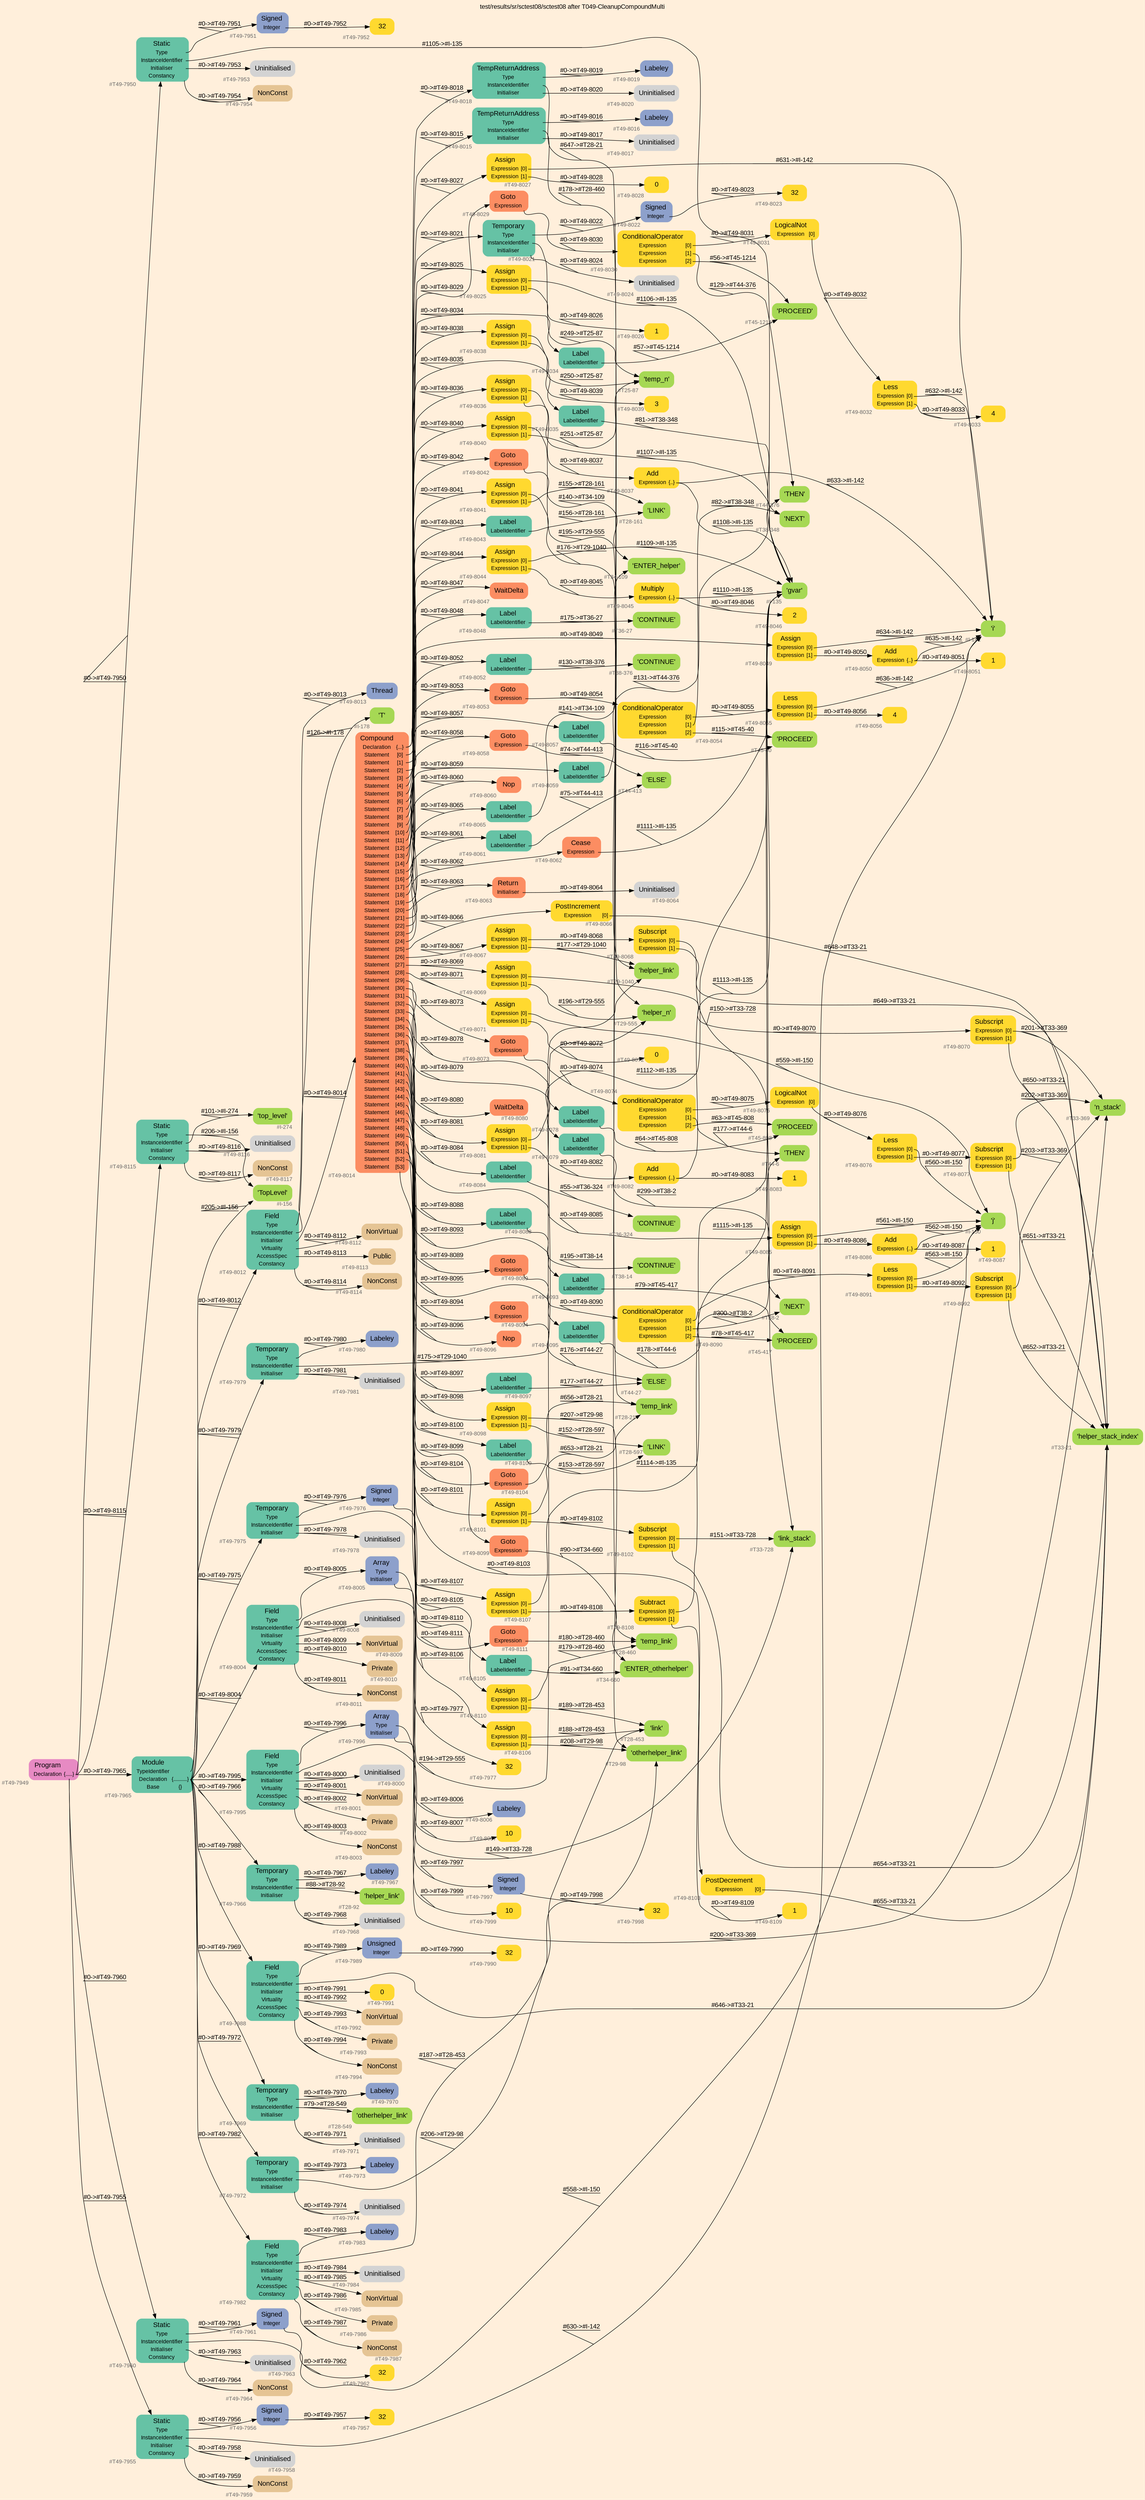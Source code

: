 digraph "test/results/sr/sctest08/sctest08 after T049-CleanupCompoundMulti" {
label = "test/results/sr/sctest08/sctest08 after T049-CleanupCompoundMulti"
labelloc = t
graph [
    rankdir = "LR"
    ranksep = 0.3
    bgcolor = antiquewhite1
    color = black
    fontcolor = black
    fontname = "Arial"
];
node [
    fontname = "Arial"
];
edge [
    fontname = "Arial"
];

// -------------------- node figure --------------------
// -------- block #T49-7949 ----------
"#T49-7949" [
    fillcolor = "/set28/4"
    xlabel = "#T49-7949"
    fontsize = "12"
    fontcolor = grey40
    shape = "plaintext"
    label = <<TABLE BORDER="0" CELLBORDER="0" CELLSPACING="0">
     <TR><TD><FONT COLOR="black" POINT-SIZE="15">Program</FONT></TD></TR>
     <TR><TD><FONT COLOR="black" POINT-SIZE="12">Declaration</FONT></TD><TD PORT="port0"><FONT COLOR="black" POINT-SIZE="12">{.....}</FONT></TD></TR>
    </TABLE>>
    style = "rounded,filled"
];

// -------- block #T49-7950 ----------
"#T49-7950" [
    fillcolor = "/set28/1"
    xlabel = "#T49-7950"
    fontsize = "12"
    fontcolor = grey40
    shape = "plaintext"
    label = <<TABLE BORDER="0" CELLBORDER="0" CELLSPACING="0">
     <TR><TD><FONT COLOR="black" POINT-SIZE="15">Static</FONT></TD></TR>
     <TR><TD><FONT COLOR="black" POINT-SIZE="12">Type</FONT></TD><TD PORT="port0"></TD></TR>
     <TR><TD><FONT COLOR="black" POINT-SIZE="12">InstanceIdentifier</FONT></TD><TD PORT="port1"></TD></TR>
     <TR><TD><FONT COLOR="black" POINT-SIZE="12">Initialiser</FONT></TD><TD PORT="port2"></TD></TR>
     <TR><TD><FONT COLOR="black" POINT-SIZE="12">Constancy</FONT></TD><TD PORT="port3"></TD></TR>
    </TABLE>>
    style = "rounded,filled"
];

// -------- block #T49-7951 ----------
"#T49-7951" [
    fillcolor = "/set28/3"
    xlabel = "#T49-7951"
    fontsize = "12"
    fontcolor = grey40
    shape = "plaintext"
    label = <<TABLE BORDER="0" CELLBORDER="0" CELLSPACING="0">
     <TR><TD><FONT COLOR="black" POINT-SIZE="15">Signed</FONT></TD></TR>
     <TR><TD><FONT COLOR="black" POINT-SIZE="12">Integer</FONT></TD><TD PORT="port0"></TD></TR>
    </TABLE>>
    style = "rounded,filled"
];

// -------- block #T49-7952 ----------
"#T49-7952" [
    fillcolor = "/set28/6"
    xlabel = "#T49-7952"
    fontsize = "12"
    fontcolor = grey40
    shape = "plaintext"
    label = <<TABLE BORDER="0" CELLBORDER="0" CELLSPACING="0">
     <TR><TD><FONT COLOR="black" POINT-SIZE="15">32</FONT></TD></TR>
    </TABLE>>
    style = "rounded,filled"
];

// -------- block #I-135 ----------
"#I-135" [
    fillcolor = "/set28/5"
    xlabel = "#I-135"
    fontsize = "12"
    fontcolor = grey40
    shape = "plaintext"
    label = <<TABLE BORDER="0" CELLBORDER="0" CELLSPACING="0">
     <TR><TD><FONT COLOR="black" POINT-SIZE="15">'gvar'</FONT></TD></TR>
    </TABLE>>
    style = "rounded,filled"
];

// -------- block #T49-7953 ----------
"#T49-7953" [
    xlabel = "#T49-7953"
    fontsize = "12"
    fontcolor = grey40
    shape = "plaintext"
    label = <<TABLE BORDER="0" CELLBORDER="0" CELLSPACING="0">
     <TR><TD><FONT COLOR="black" POINT-SIZE="15">Uninitialised</FONT></TD></TR>
    </TABLE>>
    style = "rounded,filled"
];

// -------- block #T49-7954 ----------
"#T49-7954" [
    fillcolor = "/set28/7"
    xlabel = "#T49-7954"
    fontsize = "12"
    fontcolor = grey40
    shape = "plaintext"
    label = <<TABLE BORDER="0" CELLBORDER="0" CELLSPACING="0">
     <TR><TD><FONT COLOR="black" POINT-SIZE="15">NonConst</FONT></TD></TR>
    </TABLE>>
    style = "rounded,filled"
];

// -------- block #T49-7955 ----------
"#T49-7955" [
    fillcolor = "/set28/1"
    xlabel = "#T49-7955"
    fontsize = "12"
    fontcolor = grey40
    shape = "plaintext"
    label = <<TABLE BORDER="0" CELLBORDER="0" CELLSPACING="0">
     <TR><TD><FONT COLOR="black" POINT-SIZE="15">Static</FONT></TD></TR>
     <TR><TD><FONT COLOR="black" POINT-SIZE="12">Type</FONT></TD><TD PORT="port0"></TD></TR>
     <TR><TD><FONT COLOR="black" POINT-SIZE="12">InstanceIdentifier</FONT></TD><TD PORT="port1"></TD></TR>
     <TR><TD><FONT COLOR="black" POINT-SIZE="12">Initialiser</FONT></TD><TD PORT="port2"></TD></TR>
     <TR><TD><FONT COLOR="black" POINT-SIZE="12">Constancy</FONT></TD><TD PORT="port3"></TD></TR>
    </TABLE>>
    style = "rounded,filled"
];

// -------- block #T49-7956 ----------
"#T49-7956" [
    fillcolor = "/set28/3"
    xlabel = "#T49-7956"
    fontsize = "12"
    fontcolor = grey40
    shape = "plaintext"
    label = <<TABLE BORDER="0" CELLBORDER="0" CELLSPACING="0">
     <TR><TD><FONT COLOR="black" POINT-SIZE="15">Signed</FONT></TD></TR>
     <TR><TD><FONT COLOR="black" POINT-SIZE="12">Integer</FONT></TD><TD PORT="port0"></TD></TR>
    </TABLE>>
    style = "rounded,filled"
];

// -------- block #T49-7957 ----------
"#T49-7957" [
    fillcolor = "/set28/6"
    xlabel = "#T49-7957"
    fontsize = "12"
    fontcolor = grey40
    shape = "plaintext"
    label = <<TABLE BORDER="0" CELLBORDER="0" CELLSPACING="0">
     <TR><TD><FONT COLOR="black" POINT-SIZE="15">32</FONT></TD></TR>
    </TABLE>>
    style = "rounded,filled"
];

// -------- block #I-142 ----------
"#I-142" [
    fillcolor = "/set28/5"
    xlabel = "#I-142"
    fontsize = "12"
    fontcolor = grey40
    shape = "plaintext"
    label = <<TABLE BORDER="0" CELLBORDER="0" CELLSPACING="0">
     <TR><TD><FONT COLOR="black" POINT-SIZE="15">'i'</FONT></TD></TR>
    </TABLE>>
    style = "rounded,filled"
];

// -------- block #T49-7958 ----------
"#T49-7958" [
    xlabel = "#T49-7958"
    fontsize = "12"
    fontcolor = grey40
    shape = "plaintext"
    label = <<TABLE BORDER="0" CELLBORDER="0" CELLSPACING="0">
     <TR><TD><FONT COLOR="black" POINT-SIZE="15">Uninitialised</FONT></TD></TR>
    </TABLE>>
    style = "rounded,filled"
];

// -------- block #T49-7959 ----------
"#T49-7959" [
    fillcolor = "/set28/7"
    xlabel = "#T49-7959"
    fontsize = "12"
    fontcolor = grey40
    shape = "plaintext"
    label = <<TABLE BORDER="0" CELLBORDER="0" CELLSPACING="0">
     <TR><TD><FONT COLOR="black" POINT-SIZE="15">NonConst</FONT></TD></TR>
    </TABLE>>
    style = "rounded,filled"
];

// -------- block #T49-7960 ----------
"#T49-7960" [
    fillcolor = "/set28/1"
    xlabel = "#T49-7960"
    fontsize = "12"
    fontcolor = grey40
    shape = "plaintext"
    label = <<TABLE BORDER="0" CELLBORDER="0" CELLSPACING="0">
     <TR><TD><FONT COLOR="black" POINT-SIZE="15">Static</FONT></TD></TR>
     <TR><TD><FONT COLOR="black" POINT-SIZE="12">Type</FONT></TD><TD PORT="port0"></TD></TR>
     <TR><TD><FONT COLOR="black" POINT-SIZE="12">InstanceIdentifier</FONT></TD><TD PORT="port1"></TD></TR>
     <TR><TD><FONT COLOR="black" POINT-SIZE="12">Initialiser</FONT></TD><TD PORT="port2"></TD></TR>
     <TR><TD><FONT COLOR="black" POINT-SIZE="12">Constancy</FONT></TD><TD PORT="port3"></TD></TR>
    </TABLE>>
    style = "rounded,filled"
];

// -------- block #T49-7961 ----------
"#T49-7961" [
    fillcolor = "/set28/3"
    xlabel = "#T49-7961"
    fontsize = "12"
    fontcolor = grey40
    shape = "plaintext"
    label = <<TABLE BORDER="0" CELLBORDER="0" CELLSPACING="0">
     <TR><TD><FONT COLOR="black" POINT-SIZE="15">Signed</FONT></TD></TR>
     <TR><TD><FONT COLOR="black" POINT-SIZE="12">Integer</FONT></TD><TD PORT="port0"></TD></TR>
    </TABLE>>
    style = "rounded,filled"
];

// -------- block #T49-7962 ----------
"#T49-7962" [
    fillcolor = "/set28/6"
    xlabel = "#T49-7962"
    fontsize = "12"
    fontcolor = grey40
    shape = "plaintext"
    label = <<TABLE BORDER="0" CELLBORDER="0" CELLSPACING="0">
     <TR><TD><FONT COLOR="black" POINT-SIZE="15">32</FONT></TD></TR>
    </TABLE>>
    style = "rounded,filled"
];

// -------- block #I-150 ----------
"#I-150" [
    fillcolor = "/set28/5"
    xlabel = "#I-150"
    fontsize = "12"
    fontcolor = grey40
    shape = "plaintext"
    label = <<TABLE BORDER="0" CELLBORDER="0" CELLSPACING="0">
     <TR><TD><FONT COLOR="black" POINT-SIZE="15">'j'</FONT></TD></TR>
    </TABLE>>
    style = "rounded,filled"
];

// -------- block #T49-7963 ----------
"#T49-7963" [
    xlabel = "#T49-7963"
    fontsize = "12"
    fontcolor = grey40
    shape = "plaintext"
    label = <<TABLE BORDER="0" CELLBORDER="0" CELLSPACING="0">
     <TR><TD><FONT COLOR="black" POINT-SIZE="15">Uninitialised</FONT></TD></TR>
    </TABLE>>
    style = "rounded,filled"
];

// -------- block #T49-7964 ----------
"#T49-7964" [
    fillcolor = "/set28/7"
    xlabel = "#T49-7964"
    fontsize = "12"
    fontcolor = grey40
    shape = "plaintext"
    label = <<TABLE BORDER="0" CELLBORDER="0" CELLSPACING="0">
     <TR><TD><FONT COLOR="black" POINT-SIZE="15">NonConst</FONT></TD></TR>
    </TABLE>>
    style = "rounded,filled"
];

// -------- block #T49-7965 ----------
"#T49-7965" [
    fillcolor = "/set28/1"
    xlabel = "#T49-7965"
    fontsize = "12"
    fontcolor = grey40
    shape = "plaintext"
    label = <<TABLE BORDER="0" CELLBORDER="0" CELLSPACING="0">
     <TR><TD><FONT COLOR="black" POINT-SIZE="15">Module</FONT></TD></TR>
     <TR><TD><FONT COLOR="black" POINT-SIZE="12">TypeIdentifier</FONT></TD><TD PORT="port0"></TD></TR>
     <TR><TD><FONT COLOR="black" POINT-SIZE="12">Declaration</FONT></TD><TD PORT="port1"><FONT COLOR="black" POINT-SIZE="12">{..........}</FONT></TD></TR>
     <TR><TD><FONT COLOR="black" POINT-SIZE="12">Base</FONT></TD><TD PORT="port2"><FONT COLOR="black" POINT-SIZE="12">{}</FONT></TD></TR>
    </TABLE>>
    style = "rounded,filled"
];

// -------- block #I-156 ----------
"#I-156" [
    fillcolor = "/set28/5"
    xlabel = "#I-156"
    fontsize = "12"
    fontcolor = grey40
    shape = "plaintext"
    label = <<TABLE BORDER="0" CELLBORDER="0" CELLSPACING="0">
     <TR><TD><FONT COLOR="black" POINT-SIZE="15">'TopLevel'</FONT></TD></TR>
    </TABLE>>
    style = "rounded,filled"
];

// -------- block #T49-7966 ----------
"#T49-7966" [
    fillcolor = "/set28/1"
    xlabel = "#T49-7966"
    fontsize = "12"
    fontcolor = grey40
    shape = "plaintext"
    label = <<TABLE BORDER="0" CELLBORDER="0" CELLSPACING="0">
     <TR><TD><FONT COLOR="black" POINT-SIZE="15">Temporary</FONT></TD></TR>
     <TR><TD><FONT COLOR="black" POINT-SIZE="12">Type</FONT></TD><TD PORT="port0"></TD></TR>
     <TR><TD><FONT COLOR="black" POINT-SIZE="12">InstanceIdentifier</FONT></TD><TD PORT="port1"></TD></TR>
     <TR><TD><FONT COLOR="black" POINT-SIZE="12">Initialiser</FONT></TD><TD PORT="port2"></TD></TR>
    </TABLE>>
    style = "rounded,filled"
];

// -------- block #T49-7967 ----------
"#T49-7967" [
    fillcolor = "/set28/3"
    xlabel = "#T49-7967"
    fontsize = "12"
    fontcolor = grey40
    shape = "plaintext"
    label = <<TABLE BORDER="0" CELLBORDER="0" CELLSPACING="0">
     <TR><TD><FONT COLOR="black" POINT-SIZE="15">Labeley</FONT></TD></TR>
    </TABLE>>
    style = "rounded,filled"
];

// -------- block #T28-92 ----------
"#T28-92" [
    fillcolor = "/set28/5"
    xlabel = "#T28-92"
    fontsize = "12"
    fontcolor = grey40
    shape = "plaintext"
    label = <<TABLE BORDER="0" CELLBORDER="0" CELLSPACING="0">
     <TR><TD><FONT COLOR="black" POINT-SIZE="15">'helper_link'</FONT></TD></TR>
    </TABLE>>
    style = "rounded,filled"
];

// -------- block #T49-7968 ----------
"#T49-7968" [
    xlabel = "#T49-7968"
    fontsize = "12"
    fontcolor = grey40
    shape = "plaintext"
    label = <<TABLE BORDER="0" CELLBORDER="0" CELLSPACING="0">
     <TR><TD><FONT COLOR="black" POINT-SIZE="15">Uninitialised</FONT></TD></TR>
    </TABLE>>
    style = "rounded,filled"
];

// -------- block #T49-7969 ----------
"#T49-7969" [
    fillcolor = "/set28/1"
    xlabel = "#T49-7969"
    fontsize = "12"
    fontcolor = grey40
    shape = "plaintext"
    label = <<TABLE BORDER="0" CELLBORDER="0" CELLSPACING="0">
     <TR><TD><FONT COLOR="black" POINT-SIZE="15">Temporary</FONT></TD></TR>
     <TR><TD><FONT COLOR="black" POINT-SIZE="12">Type</FONT></TD><TD PORT="port0"></TD></TR>
     <TR><TD><FONT COLOR="black" POINT-SIZE="12">InstanceIdentifier</FONT></TD><TD PORT="port1"></TD></TR>
     <TR><TD><FONT COLOR="black" POINT-SIZE="12">Initialiser</FONT></TD><TD PORT="port2"></TD></TR>
    </TABLE>>
    style = "rounded,filled"
];

// -------- block #T49-7970 ----------
"#T49-7970" [
    fillcolor = "/set28/3"
    xlabel = "#T49-7970"
    fontsize = "12"
    fontcolor = grey40
    shape = "plaintext"
    label = <<TABLE BORDER="0" CELLBORDER="0" CELLSPACING="0">
     <TR><TD><FONT COLOR="black" POINT-SIZE="15">Labeley</FONT></TD></TR>
    </TABLE>>
    style = "rounded,filled"
];

// -------- block #T28-549 ----------
"#T28-549" [
    fillcolor = "/set28/5"
    xlabel = "#T28-549"
    fontsize = "12"
    fontcolor = grey40
    shape = "plaintext"
    label = <<TABLE BORDER="0" CELLBORDER="0" CELLSPACING="0">
     <TR><TD><FONT COLOR="black" POINT-SIZE="15">'otherhelper_link'</FONT></TD></TR>
    </TABLE>>
    style = "rounded,filled"
];

// -------- block #T49-7971 ----------
"#T49-7971" [
    xlabel = "#T49-7971"
    fontsize = "12"
    fontcolor = grey40
    shape = "plaintext"
    label = <<TABLE BORDER="0" CELLBORDER="0" CELLSPACING="0">
     <TR><TD><FONT COLOR="black" POINT-SIZE="15">Uninitialised</FONT></TD></TR>
    </TABLE>>
    style = "rounded,filled"
];

// -------- block #T49-7972 ----------
"#T49-7972" [
    fillcolor = "/set28/1"
    xlabel = "#T49-7972"
    fontsize = "12"
    fontcolor = grey40
    shape = "plaintext"
    label = <<TABLE BORDER="0" CELLBORDER="0" CELLSPACING="0">
     <TR><TD><FONT COLOR="black" POINT-SIZE="15">Temporary</FONT></TD></TR>
     <TR><TD><FONT COLOR="black" POINT-SIZE="12">Type</FONT></TD><TD PORT="port0"></TD></TR>
     <TR><TD><FONT COLOR="black" POINT-SIZE="12">InstanceIdentifier</FONT></TD><TD PORT="port1"></TD></TR>
     <TR><TD><FONT COLOR="black" POINT-SIZE="12">Initialiser</FONT></TD><TD PORT="port2"></TD></TR>
    </TABLE>>
    style = "rounded,filled"
];

// -------- block #T49-7973 ----------
"#T49-7973" [
    fillcolor = "/set28/3"
    xlabel = "#T49-7973"
    fontsize = "12"
    fontcolor = grey40
    shape = "plaintext"
    label = <<TABLE BORDER="0" CELLBORDER="0" CELLSPACING="0">
     <TR><TD><FONT COLOR="black" POINT-SIZE="15">Labeley</FONT></TD></TR>
    </TABLE>>
    style = "rounded,filled"
];

// -------- block #T29-98 ----------
"#T29-98" [
    fillcolor = "/set28/5"
    xlabel = "#T29-98"
    fontsize = "12"
    fontcolor = grey40
    shape = "plaintext"
    label = <<TABLE BORDER="0" CELLBORDER="0" CELLSPACING="0">
     <TR><TD><FONT COLOR="black" POINT-SIZE="15">'otherhelper_link'</FONT></TD></TR>
    </TABLE>>
    style = "rounded,filled"
];

// -------- block #T49-7974 ----------
"#T49-7974" [
    xlabel = "#T49-7974"
    fontsize = "12"
    fontcolor = grey40
    shape = "plaintext"
    label = <<TABLE BORDER="0" CELLBORDER="0" CELLSPACING="0">
     <TR><TD><FONT COLOR="black" POINT-SIZE="15">Uninitialised</FONT></TD></TR>
    </TABLE>>
    style = "rounded,filled"
];

// -------- block #T49-7975 ----------
"#T49-7975" [
    fillcolor = "/set28/1"
    xlabel = "#T49-7975"
    fontsize = "12"
    fontcolor = grey40
    shape = "plaintext"
    label = <<TABLE BORDER="0" CELLBORDER="0" CELLSPACING="0">
     <TR><TD><FONT COLOR="black" POINT-SIZE="15">Temporary</FONT></TD></TR>
     <TR><TD><FONT COLOR="black" POINT-SIZE="12">Type</FONT></TD><TD PORT="port0"></TD></TR>
     <TR><TD><FONT COLOR="black" POINT-SIZE="12">InstanceIdentifier</FONT></TD><TD PORT="port1"></TD></TR>
     <TR><TD><FONT COLOR="black" POINT-SIZE="12">Initialiser</FONT></TD><TD PORT="port2"></TD></TR>
    </TABLE>>
    style = "rounded,filled"
];

// -------- block #T49-7976 ----------
"#T49-7976" [
    fillcolor = "/set28/3"
    xlabel = "#T49-7976"
    fontsize = "12"
    fontcolor = grey40
    shape = "plaintext"
    label = <<TABLE BORDER="0" CELLBORDER="0" CELLSPACING="0">
     <TR><TD><FONT COLOR="black" POINT-SIZE="15">Signed</FONT></TD></TR>
     <TR><TD><FONT COLOR="black" POINT-SIZE="12">Integer</FONT></TD><TD PORT="port0"></TD></TR>
    </TABLE>>
    style = "rounded,filled"
];

// -------- block #T49-7977 ----------
"#T49-7977" [
    fillcolor = "/set28/6"
    xlabel = "#T49-7977"
    fontsize = "12"
    fontcolor = grey40
    shape = "plaintext"
    label = <<TABLE BORDER="0" CELLBORDER="0" CELLSPACING="0">
     <TR><TD><FONT COLOR="black" POINT-SIZE="15">32</FONT></TD></TR>
    </TABLE>>
    style = "rounded,filled"
];

// -------- block #T29-555 ----------
"#T29-555" [
    fillcolor = "/set28/5"
    xlabel = "#T29-555"
    fontsize = "12"
    fontcolor = grey40
    shape = "plaintext"
    label = <<TABLE BORDER="0" CELLBORDER="0" CELLSPACING="0">
     <TR><TD><FONT COLOR="black" POINT-SIZE="15">'helper_n'</FONT></TD></TR>
    </TABLE>>
    style = "rounded,filled"
];

// -------- block #T49-7978 ----------
"#T49-7978" [
    xlabel = "#T49-7978"
    fontsize = "12"
    fontcolor = grey40
    shape = "plaintext"
    label = <<TABLE BORDER="0" CELLBORDER="0" CELLSPACING="0">
     <TR><TD><FONT COLOR="black" POINT-SIZE="15">Uninitialised</FONT></TD></TR>
    </TABLE>>
    style = "rounded,filled"
];

// -------- block #T49-7979 ----------
"#T49-7979" [
    fillcolor = "/set28/1"
    xlabel = "#T49-7979"
    fontsize = "12"
    fontcolor = grey40
    shape = "plaintext"
    label = <<TABLE BORDER="0" CELLBORDER="0" CELLSPACING="0">
     <TR><TD><FONT COLOR="black" POINT-SIZE="15">Temporary</FONT></TD></TR>
     <TR><TD><FONT COLOR="black" POINT-SIZE="12">Type</FONT></TD><TD PORT="port0"></TD></TR>
     <TR><TD><FONT COLOR="black" POINT-SIZE="12">InstanceIdentifier</FONT></TD><TD PORT="port1"></TD></TR>
     <TR><TD><FONT COLOR="black" POINT-SIZE="12">Initialiser</FONT></TD><TD PORT="port2"></TD></TR>
    </TABLE>>
    style = "rounded,filled"
];

// -------- block #T49-7980 ----------
"#T49-7980" [
    fillcolor = "/set28/3"
    xlabel = "#T49-7980"
    fontsize = "12"
    fontcolor = grey40
    shape = "plaintext"
    label = <<TABLE BORDER="0" CELLBORDER="0" CELLSPACING="0">
     <TR><TD><FONT COLOR="black" POINT-SIZE="15">Labeley</FONT></TD></TR>
    </TABLE>>
    style = "rounded,filled"
];

// -------- block #T29-1040 ----------
"#T29-1040" [
    fillcolor = "/set28/5"
    xlabel = "#T29-1040"
    fontsize = "12"
    fontcolor = grey40
    shape = "plaintext"
    label = <<TABLE BORDER="0" CELLBORDER="0" CELLSPACING="0">
     <TR><TD><FONT COLOR="black" POINT-SIZE="15">'helper_link'</FONT></TD></TR>
    </TABLE>>
    style = "rounded,filled"
];

// -------- block #T49-7981 ----------
"#T49-7981" [
    xlabel = "#T49-7981"
    fontsize = "12"
    fontcolor = grey40
    shape = "plaintext"
    label = <<TABLE BORDER="0" CELLBORDER="0" CELLSPACING="0">
     <TR><TD><FONT COLOR="black" POINT-SIZE="15">Uninitialised</FONT></TD></TR>
    </TABLE>>
    style = "rounded,filled"
];

// -------- block #T49-7982 ----------
"#T49-7982" [
    fillcolor = "/set28/1"
    xlabel = "#T49-7982"
    fontsize = "12"
    fontcolor = grey40
    shape = "plaintext"
    label = <<TABLE BORDER="0" CELLBORDER="0" CELLSPACING="0">
     <TR><TD><FONT COLOR="black" POINT-SIZE="15">Field</FONT></TD></TR>
     <TR><TD><FONT COLOR="black" POINT-SIZE="12">Type</FONT></TD><TD PORT="port0"></TD></TR>
     <TR><TD><FONT COLOR="black" POINT-SIZE="12">InstanceIdentifier</FONT></TD><TD PORT="port1"></TD></TR>
     <TR><TD><FONT COLOR="black" POINT-SIZE="12">Initialiser</FONT></TD><TD PORT="port2"></TD></TR>
     <TR><TD><FONT COLOR="black" POINT-SIZE="12">Virtuality</FONT></TD><TD PORT="port3"></TD></TR>
     <TR><TD><FONT COLOR="black" POINT-SIZE="12">AccessSpec</FONT></TD><TD PORT="port4"></TD></TR>
     <TR><TD><FONT COLOR="black" POINT-SIZE="12">Constancy</FONT></TD><TD PORT="port5"></TD></TR>
    </TABLE>>
    style = "rounded,filled"
];

// -------- block #T49-7983 ----------
"#T49-7983" [
    fillcolor = "/set28/3"
    xlabel = "#T49-7983"
    fontsize = "12"
    fontcolor = grey40
    shape = "plaintext"
    label = <<TABLE BORDER="0" CELLBORDER="0" CELLSPACING="0">
     <TR><TD><FONT COLOR="black" POINT-SIZE="15">Labeley</FONT></TD></TR>
    </TABLE>>
    style = "rounded,filled"
];

// -------- block #T28-453 ----------
"#T28-453" [
    fillcolor = "/set28/5"
    xlabel = "#T28-453"
    fontsize = "12"
    fontcolor = grey40
    shape = "plaintext"
    label = <<TABLE BORDER="0" CELLBORDER="0" CELLSPACING="0">
     <TR><TD><FONT COLOR="black" POINT-SIZE="15">'link'</FONT></TD></TR>
    </TABLE>>
    style = "rounded,filled"
];

// -------- block #T49-7984 ----------
"#T49-7984" [
    xlabel = "#T49-7984"
    fontsize = "12"
    fontcolor = grey40
    shape = "plaintext"
    label = <<TABLE BORDER="0" CELLBORDER="0" CELLSPACING="0">
     <TR><TD><FONT COLOR="black" POINT-SIZE="15">Uninitialised</FONT></TD></TR>
    </TABLE>>
    style = "rounded,filled"
];

// -------- block #T49-7985 ----------
"#T49-7985" [
    fillcolor = "/set28/7"
    xlabel = "#T49-7985"
    fontsize = "12"
    fontcolor = grey40
    shape = "plaintext"
    label = <<TABLE BORDER="0" CELLBORDER="0" CELLSPACING="0">
     <TR><TD><FONT COLOR="black" POINT-SIZE="15">NonVirtual</FONT></TD></TR>
    </TABLE>>
    style = "rounded,filled"
];

// -------- block #T49-7986 ----------
"#T49-7986" [
    fillcolor = "/set28/7"
    xlabel = "#T49-7986"
    fontsize = "12"
    fontcolor = grey40
    shape = "plaintext"
    label = <<TABLE BORDER="0" CELLBORDER="0" CELLSPACING="0">
     <TR><TD><FONT COLOR="black" POINT-SIZE="15">Private</FONT></TD></TR>
    </TABLE>>
    style = "rounded,filled"
];

// -------- block #T49-7987 ----------
"#T49-7987" [
    fillcolor = "/set28/7"
    xlabel = "#T49-7987"
    fontsize = "12"
    fontcolor = grey40
    shape = "plaintext"
    label = <<TABLE BORDER="0" CELLBORDER="0" CELLSPACING="0">
     <TR><TD><FONT COLOR="black" POINT-SIZE="15">NonConst</FONT></TD></TR>
    </TABLE>>
    style = "rounded,filled"
];

// -------- block #T49-7988 ----------
"#T49-7988" [
    fillcolor = "/set28/1"
    xlabel = "#T49-7988"
    fontsize = "12"
    fontcolor = grey40
    shape = "plaintext"
    label = <<TABLE BORDER="0" CELLBORDER="0" CELLSPACING="0">
     <TR><TD><FONT COLOR="black" POINT-SIZE="15">Field</FONT></TD></TR>
     <TR><TD><FONT COLOR="black" POINT-SIZE="12">Type</FONT></TD><TD PORT="port0"></TD></TR>
     <TR><TD><FONT COLOR="black" POINT-SIZE="12">InstanceIdentifier</FONT></TD><TD PORT="port1"></TD></TR>
     <TR><TD><FONT COLOR="black" POINT-SIZE="12">Initialiser</FONT></TD><TD PORT="port2"></TD></TR>
     <TR><TD><FONT COLOR="black" POINT-SIZE="12">Virtuality</FONT></TD><TD PORT="port3"></TD></TR>
     <TR><TD><FONT COLOR="black" POINT-SIZE="12">AccessSpec</FONT></TD><TD PORT="port4"></TD></TR>
     <TR><TD><FONT COLOR="black" POINT-SIZE="12">Constancy</FONT></TD><TD PORT="port5"></TD></TR>
    </TABLE>>
    style = "rounded,filled"
];

// -------- block #T49-7989 ----------
"#T49-7989" [
    fillcolor = "/set28/3"
    xlabel = "#T49-7989"
    fontsize = "12"
    fontcolor = grey40
    shape = "plaintext"
    label = <<TABLE BORDER="0" CELLBORDER="0" CELLSPACING="0">
     <TR><TD><FONT COLOR="black" POINT-SIZE="15">Unsigned</FONT></TD></TR>
     <TR><TD><FONT COLOR="black" POINT-SIZE="12">Integer</FONT></TD><TD PORT="port0"></TD></TR>
    </TABLE>>
    style = "rounded,filled"
];

// -------- block #T49-7990 ----------
"#T49-7990" [
    fillcolor = "/set28/6"
    xlabel = "#T49-7990"
    fontsize = "12"
    fontcolor = grey40
    shape = "plaintext"
    label = <<TABLE BORDER="0" CELLBORDER="0" CELLSPACING="0">
     <TR><TD><FONT COLOR="black" POINT-SIZE="15">32</FONT></TD></TR>
    </TABLE>>
    style = "rounded,filled"
];

// -------- block #T33-21 ----------
"#T33-21" [
    fillcolor = "/set28/5"
    xlabel = "#T33-21"
    fontsize = "12"
    fontcolor = grey40
    shape = "plaintext"
    label = <<TABLE BORDER="0" CELLBORDER="0" CELLSPACING="0">
     <TR><TD><FONT COLOR="black" POINT-SIZE="15">'helper_stack_index'</FONT></TD></TR>
    </TABLE>>
    style = "rounded,filled"
];

// -------- block #T49-7991 ----------
"#T49-7991" [
    fillcolor = "/set28/6"
    xlabel = "#T49-7991"
    fontsize = "12"
    fontcolor = grey40
    shape = "plaintext"
    label = <<TABLE BORDER="0" CELLBORDER="0" CELLSPACING="0">
     <TR><TD><FONT COLOR="black" POINT-SIZE="15">0</FONT></TD></TR>
    </TABLE>>
    style = "rounded,filled"
];

// -------- block #T49-7992 ----------
"#T49-7992" [
    fillcolor = "/set28/7"
    xlabel = "#T49-7992"
    fontsize = "12"
    fontcolor = grey40
    shape = "plaintext"
    label = <<TABLE BORDER="0" CELLBORDER="0" CELLSPACING="0">
     <TR><TD><FONT COLOR="black" POINT-SIZE="15">NonVirtual</FONT></TD></TR>
    </TABLE>>
    style = "rounded,filled"
];

// -------- block #T49-7993 ----------
"#T49-7993" [
    fillcolor = "/set28/7"
    xlabel = "#T49-7993"
    fontsize = "12"
    fontcolor = grey40
    shape = "plaintext"
    label = <<TABLE BORDER="0" CELLBORDER="0" CELLSPACING="0">
     <TR><TD><FONT COLOR="black" POINT-SIZE="15">Private</FONT></TD></TR>
    </TABLE>>
    style = "rounded,filled"
];

// -------- block #T49-7994 ----------
"#T49-7994" [
    fillcolor = "/set28/7"
    xlabel = "#T49-7994"
    fontsize = "12"
    fontcolor = grey40
    shape = "plaintext"
    label = <<TABLE BORDER="0" CELLBORDER="0" CELLSPACING="0">
     <TR><TD><FONT COLOR="black" POINT-SIZE="15">NonConst</FONT></TD></TR>
    </TABLE>>
    style = "rounded,filled"
];

// -------- block #T49-7995 ----------
"#T49-7995" [
    fillcolor = "/set28/1"
    xlabel = "#T49-7995"
    fontsize = "12"
    fontcolor = grey40
    shape = "plaintext"
    label = <<TABLE BORDER="0" CELLBORDER="0" CELLSPACING="0">
     <TR><TD><FONT COLOR="black" POINT-SIZE="15">Field</FONT></TD></TR>
     <TR><TD><FONT COLOR="black" POINT-SIZE="12">Type</FONT></TD><TD PORT="port0"></TD></TR>
     <TR><TD><FONT COLOR="black" POINT-SIZE="12">InstanceIdentifier</FONT></TD><TD PORT="port1"></TD></TR>
     <TR><TD><FONT COLOR="black" POINT-SIZE="12">Initialiser</FONT></TD><TD PORT="port2"></TD></TR>
     <TR><TD><FONT COLOR="black" POINT-SIZE="12">Virtuality</FONT></TD><TD PORT="port3"></TD></TR>
     <TR><TD><FONT COLOR="black" POINT-SIZE="12">AccessSpec</FONT></TD><TD PORT="port4"></TD></TR>
     <TR><TD><FONT COLOR="black" POINT-SIZE="12">Constancy</FONT></TD><TD PORT="port5"></TD></TR>
    </TABLE>>
    style = "rounded,filled"
];

// -------- block #T49-7996 ----------
"#T49-7996" [
    fillcolor = "/set28/3"
    xlabel = "#T49-7996"
    fontsize = "12"
    fontcolor = grey40
    shape = "plaintext"
    label = <<TABLE BORDER="0" CELLBORDER="0" CELLSPACING="0">
     <TR><TD><FONT COLOR="black" POINT-SIZE="15">Array</FONT></TD></TR>
     <TR><TD><FONT COLOR="black" POINT-SIZE="12">Type</FONT></TD><TD PORT="port0"></TD></TR>
     <TR><TD><FONT COLOR="black" POINT-SIZE="12">Initialiser</FONT></TD><TD PORT="port1"></TD></TR>
    </TABLE>>
    style = "rounded,filled"
];

// -------- block #T49-7997 ----------
"#T49-7997" [
    fillcolor = "/set28/3"
    xlabel = "#T49-7997"
    fontsize = "12"
    fontcolor = grey40
    shape = "plaintext"
    label = <<TABLE BORDER="0" CELLBORDER="0" CELLSPACING="0">
     <TR><TD><FONT COLOR="black" POINT-SIZE="15">Signed</FONT></TD></TR>
     <TR><TD><FONT COLOR="black" POINT-SIZE="12">Integer</FONT></TD><TD PORT="port0"></TD></TR>
    </TABLE>>
    style = "rounded,filled"
];

// -------- block #T49-7998 ----------
"#T49-7998" [
    fillcolor = "/set28/6"
    xlabel = "#T49-7998"
    fontsize = "12"
    fontcolor = grey40
    shape = "plaintext"
    label = <<TABLE BORDER="0" CELLBORDER="0" CELLSPACING="0">
     <TR><TD><FONT COLOR="black" POINT-SIZE="15">32</FONT></TD></TR>
    </TABLE>>
    style = "rounded,filled"
];

// -------- block #T49-7999 ----------
"#T49-7999" [
    fillcolor = "/set28/6"
    xlabel = "#T49-7999"
    fontsize = "12"
    fontcolor = grey40
    shape = "plaintext"
    label = <<TABLE BORDER="0" CELLBORDER="0" CELLSPACING="0">
     <TR><TD><FONT COLOR="black" POINT-SIZE="15">10</FONT></TD></TR>
    </TABLE>>
    style = "rounded,filled"
];

// -------- block #T33-369 ----------
"#T33-369" [
    fillcolor = "/set28/5"
    xlabel = "#T33-369"
    fontsize = "12"
    fontcolor = grey40
    shape = "plaintext"
    label = <<TABLE BORDER="0" CELLBORDER="0" CELLSPACING="0">
     <TR><TD><FONT COLOR="black" POINT-SIZE="15">'n_stack'</FONT></TD></TR>
    </TABLE>>
    style = "rounded,filled"
];

// -------- block #T49-8000 ----------
"#T49-8000" [
    xlabel = "#T49-8000"
    fontsize = "12"
    fontcolor = grey40
    shape = "plaintext"
    label = <<TABLE BORDER="0" CELLBORDER="0" CELLSPACING="0">
     <TR><TD><FONT COLOR="black" POINT-SIZE="15">Uninitialised</FONT></TD></TR>
    </TABLE>>
    style = "rounded,filled"
];

// -------- block #T49-8001 ----------
"#T49-8001" [
    fillcolor = "/set28/7"
    xlabel = "#T49-8001"
    fontsize = "12"
    fontcolor = grey40
    shape = "plaintext"
    label = <<TABLE BORDER="0" CELLBORDER="0" CELLSPACING="0">
     <TR><TD><FONT COLOR="black" POINT-SIZE="15">NonVirtual</FONT></TD></TR>
    </TABLE>>
    style = "rounded,filled"
];

// -------- block #T49-8002 ----------
"#T49-8002" [
    fillcolor = "/set28/7"
    xlabel = "#T49-8002"
    fontsize = "12"
    fontcolor = grey40
    shape = "plaintext"
    label = <<TABLE BORDER="0" CELLBORDER="0" CELLSPACING="0">
     <TR><TD><FONT COLOR="black" POINT-SIZE="15">Private</FONT></TD></TR>
    </TABLE>>
    style = "rounded,filled"
];

// -------- block #T49-8003 ----------
"#T49-8003" [
    fillcolor = "/set28/7"
    xlabel = "#T49-8003"
    fontsize = "12"
    fontcolor = grey40
    shape = "plaintext"
    label = <<TABLE BORDER="0" CELLBORDER="0" CELLSPACING="0">
     <TR><TD><FONT COLOR="black" POINT-SIZE="15">NonConst</FONT></TD></TR>
    </TABLE>>
    style = "rounded,filled"
];

// -------- block #T49-8004 ----------
"#T49-8004" [
    fillcolor = "/set28/1"
    xlabel = "#T49-8004"
    fontsize = "12"
    fontcolor = grey40
    shape = "plaintext"
    label = <<TABLE BORDER="0" CELLBORDER="0" CELLSPACING="0">
     <TR><TD><FONT COLOR="black" POINT-SIZE="15">Field</FONT></TD></TR>
     <TR><TD><FONT COLOR="black" POINT-SIZE="12">Type</FONT></TD><TD PORT="port0"></TD></TR>
     <TR><TD><FONT COLOR="black" POINT-SIZE="12">InstanceIdentifier</FONT></TD><TD PORT="port1"></TD></TR>
     <TR><TD><FONT COLOR="black" POINT-SIZE="12">Initialiser</FONT></TD><TD PORT="port2"></TD></TR>
     <TR><TD><FONT COLOR="black" POINT-SIZE="12">Virtuality</FONT></TD><TD PORT="port3"></TD></TR>
     <TR><TD><FONT COLOR="black" POINT-SIZE="12">AccessSpec</FONT></TD><TD PORT="port4"></TD></TR>
     <TR><TD><FONT COLOR="black" POINT-SIZE="12">Constancy</FONT></TD><TD PORT="port5"></TD></TR>
    </TABLE>>
    style = "rounded,filled"
];

// -------- block #T49-8005 ----------
"#T49-8005" [
    fillcolor = "/set28/3"
    xlabel = "#T49-8005"
    fontsize = "12"
    fontcolor = grey40
    shape = "plaintext"
    label = <<TABLE BORDER="0" CELLBORDER="0" CELLSPACING="0">
     <TR><TD><FONT COLOR="black" POINT-SIZE="15">Array</FONT></TD></TR>
     <TR><TD><FONT COLOR="black" POINT-SIZE="12">Type</FONT></TD><TD PORT="port0"></TD></TR>
     <TR><TD><FONT COLOR="black" POINT-SIZE="12">Initialiser</FONT></TD><TD PORT="port1"></TD></TR>
    </TABLE>>
    style = "rounded,filled"
];

// -------- block #T49-8006 ----------
"#T49-8006" [
    fillcolor = "/set28/3"
    xlabel = "#T49-8006"
    fontsize = "12"
    fontcolor = grey40
    shape = "plaintext"
    label = <<TABLE BORDER="0" CELLBORDER="0" CELLSPACING="0">
     <TR><TD><FONT COLOR="black" POINT-SIZE="15">Labeley</FONT></TD></TR>
    </TABLE>>
    style = "rounded,filled"
];

// -------- block #T49-8007 ----------
"#T49-8007" [
    fillcolor = "/set28/6"
    xlabel = "#T49-8007"
    fontsize = "12"
    fontcolor = grey40
    shape = "plaintext"
    label = <<TABLE BORDER="0" CELLBORDER="0" CELLSPACING="0">
     <TR><TD><FONT COLOR="black" POINT-SIZE="15">10</FONT></TD></TR>
    </TABLE>>
    style = "rounded,filled"
];

// -------- block #T33-728 ----------
"#T33-728" [
    fillcolor = "/set28/5"
    xlabel = "#T33-728"
    fontsize = "12"
    fontcolor = grey40
    shape = "plaintext"
    label = <<TABLE BORDER="0" CELLBORDER="0" CELLSPACING="0">
     <TR><TD><FONT COLOR="black" POINT-SIZE="15">'link_stack'</FONT></TD></TR>
    </TABLE>>
    style = "rounded,filled"
];

// -------- block #T49-8008 ----------
"#T49-8008" [
    xlabel = "#T49-8008"
    fontsize = "12"
    fontcolor = grey40
    shape = "plaintext"
    label = <<TABLE BORDER="0" CELLBORDER="0" CELLSPACING="0">
     <TR><TD><FONT COLOR="black" POINT-SIZE="15">Uninitialised</FONT></TD></TR>
    </TABLE>>
    style = "rounded,filled"
];

// -------- block #T49-8009 ----------
"#T49-8009" [
    fillcolor = "/set28/7"
    xlabel = "#T49-8009"
    fontsize = "12"
    fontcolor = grey40
    shape = "plaintext"
    label = <<TABLE BORDER="0" CELLBORDER="0" CELLSPACING="0">
     <TR><TD><FONT COLOR="black" POINT-SIZE="15">NonVirtual</FONT></TD></TR>
    </TABLE>>
    style = "rounded,filled"
];

// -------- block #T49-8010 ----------
"#T49-8010" [
    fillcolor = "/set28/7"
    xlabel = "#T49-8010"
    fontsize = "12"
    fontcolor = grey40
    shape = "plaintext"
    label = <<TABLE BORDER="0" CELLBORDER="0" CELLSPACING="0">
     <TR><TD><FONT COLOR="black" POINT-SIZE="15">Private</FONT></TD></TR>
    </TABLE>>
    style = "rounded,filled"
];

// -------- block #T49-8011 ----------
"#T49-8011" [
    fillcolor = "/set28/7"
    xlabel = "#T49-8011"
    fontsize = "12"
    fontcolor = grey40
    shape = "plaintext"
    label = <<TABLE BORDER="0" CELLBORDER="0" CELLSPACING="0">
     <TR><TD><FONT COLOR="black" POINT-SIZE="15">NonConst</FONT></TD></TR>
    </TABLE>>
    style = "rounded,filled"
];

// -------- block #T49-8012 ----------
"#T49-8012" [
    fillcolor = "/set28/1"
    xlabel = "#T49-8012"
    fontsize = "12"
    fontcolor = grey40
    shape = "plaintext"
    label = <<TABLE BORDER="0" CELLBORDER="0" CELLSPACING="0">
     <TR><TD><FONT COLOR="black" POINT-SIZE="15">Field</FONT></TD></TR>
     <TR><TD><FONT COLOR="black" POINT-SIZE="12">Type</FONT></TD><TD PORT="port0"></TD></TR>
     <TR><TD><FONT COLOR="black" POINT-SIZE="12">InstanceIdentifier</FONT></TD><TD PORT="port1"></TD></TR>
     <TR><TD><FONT COLOR="black" POINT-SIZE="12">Initialiser</FONT></TD><TD PORT="port2"></TD></TR>
     <TR><TD><FONT COLOR="black" POINT-SIZE="12">Virtuality</FONT></TD><TD PORT="port3"></TD></TR>
     <TR><TD><FONT COLOR="black" POINT-SIZE="12">AccessSpec</FONT></TD><TD PORT="port4"></TD></TR>
     <TR><TD><FONT COLOR="black" POINT-SIZE="12">Constancy</FONT></TD><TD PORT="port5"></TD></TR>
    </TABLE>>
    style = "rounded,filled"
];

// -------- block #T49-8013 ----------
"#T49-8013" [
    fillcolor = "/set28/3"
    xlabel = "#T49-8013"
    fontsize = "12"
    fontcolor = grey40
    shape = "plaintext"
    label = <<TABLE BORDER="0" CELLBORDER="0" CELLSPACING="0">
     <TR><TD><FONT COLOR="black" POINT-SIZE="15">Thread</FONT></TD></TR>
    </TABLE>>
    style = "rounded,filled"
];

// -------- block #I-178 ----------
"#I-178" [
    fillcolor = "/set28/5"
    xlabel = "#I-178"
    fontsize = "12"
    fontcolor = grey40
    shape = "plaintext"
    label = <<TABLE BORDER="0" CELLBORDER="0" CELLSPACING="0">
     <TR><TD><FONT COLOR="black" POINT-SIZE="15">'T'</FONT></TD></TR>
    </TABLE>>
    style = "rounded,filled"
];

// -------- block #T49-8014 ----------
"#T49-8014" [
    fillcolor = "/set28/2"
    xlabel = "#T49-8014"
    fontsize = "12"
    fontcolor = grey40
    shape = "plaintext"
    label = <<TABLE BORDER="0" CELLBORDER="0" CELLSPACING="0">
     <TR><TD><FONT COLOR="black" POINT-SIZE="15">Compound</FONT></TD></TR>
     <TR><TD><FONT COLOR="black" POINT-SIZE="12">Declaration</FONT></TD><TD PORT="port0"><FONT COLOR="black" POINT-SIZE="12">{...}</FONT></TD></TR>
     <TR><TD><FONT COLOR="black" POINT-SIZE="12">Statement</FONT></TD><TD PORT="port1"><FONT COLOR="black" POINT-SIZE="12">[0]</FONT></TD></TR>
     <TR><TD><FONT COLOR="black" POINT-SIZE="12">Statement</FONT></TD><TD PORT="port2"><FONT COLOR="black" POINT-SIZE="12">[1]</FONT></TD></TR>
     <TR><TD><FONT COLOR="black" POINT-SIZE="12">Statement</FONT></TD><TD PORT="port3"><FONT COLOR="black" POINT-SIZE="12">[2]</FONT></TD></TR>
     <TR><TD><FONT COLOR="black" POINT-SIZE="12">Statement</FONT></TD><TD PORT="port4"><FONT COLOR="black" POINT-SIZE="12">[3]</FONT></TD></TR>
     <TR><TD><FONT COLOR="black" POINT-SIZE="12">Statement</FONT></TD><TD PORT="port5"><FONT COLOR="black" POINT-SIZE="12">[4]</FONT></TD></TR>
     <TR><TD><FONT COLOR="black" POINT-SIZE="12">Statement</FONT></TD><TD PORT="port6"><FONT COLOR="black" POINT-SIZE="12">[5]</FONT></TD></TR>
     <TR><TD><FONT COLOR="black" POINT-SIZE="12">Statement</FONT></TD><TD PORT="port7"><FONT COLOR="black" POINT-SIZE="12">[6]</FONT></TD></TR>
     <TR><TD><FONT COLOR="black" POINT-SIZE="12">Statement</FONT></TD><TD PORT="port8"><FONT COLOR="black" POINT-SIZE="12">[7]</FONT></TD></TR>
     <TR><TD><FONT COLOR="black" POINT-SIZE="12">Statement</FONT></TD><TD PORT="port9"><FONT COLOR="black" POINT-SIZE="12">[8]</FONT></TD></TR>
     <TR><TD><FONT COLOR="black" POINT-SIZE="12">Statement</FONT></TD><TD PORT="port10"><FONT COLOR="black" POINT-SIZE="12">[9]</FONT></TD></TR>
     <TR><TD><FONT COLOR="black" POINT-SIZE="12">Statement</FONT></TD><TD PORT="port11"><FONT COLOR="black" POINT-SIZE="12">[10]</FONT></TD></TR>
     <TR><TD><FONT COLOR="black" POINT-SIZE="12">Statement</FONT></TD><TD PORT="port12"><FONT COLOR="black" POINT-SIZE="12">[11]</FONT></TD></TR>
     <TR><TD><FONT COLOR="black" POINT-SIZE="12">Statement</FONT></TD><TD PORT="port13"><FONT COLOR="black" POINT-SIZE="12">[12]</FONT></TD></TR>
     <TR><TD><FONT COLOR="black" POINT-SIZE="12">Statement</FONT></TD><TD PORT="port14"><FONT COLOR="black" POINT-SIZE="12">[13]</FONT></TD></TR>
     <TR><TD><FONT COLOR="black" POINT-SIZE="12">Statement</FONT></TD><TD PORT="port15"><FONT COLOR="black" POINT-SIZE="12">[14]</FONT></TD></TR>
     <TR><TD><FONT COLOR="black" POINT-SIZE="12">Statement</FONT></TD><TD PORT="port16"><FONT COLOR="black" POINT-SIZE="12">[15]</FONT></TD></TR>
     <TR><TD><FONT COLOR="black" POINT-SIZE="12">Statement</FONT></TD><TD PORT="port17"><FONT COLOR="black" POINT-SIZE="12">[16]</FONT></TD></TR>
     <TR><TD><FONT COLOR="black" POINT-SIZE="12">Statement</FONT></TD><TD PORT="port18"><FONT COLOR="black" POINT-SIZE="12">[17]</FONT></TD></TR>
     <TR><TD><FONT COLOR="black" POINT-SIZE="12">Statement</FONT></TD><TD PORT="port19"><FONT COLOR="black" POINT-SIZE="12">[18]</FONT></TD></TR>
     <TR><TD><FONT COLOR="black" POINT-SIZE="12">Statement</FONT></TD><TD PORT="port20"><FONT COLOR="black" POINT-SIZE="12">[19]</FONT></TD></TR>
     <TR><TD><FONT COLOR="black" POINT-SIZE="12">Statement</FONT></TD><TD PORT="port21"><FONT COLOR="black" POINT-SIZE="12">[20]</FONT></TD></TR>
     <TR><TD><FONT COLOR="black" POINT-SIZE="12">Statement</FONT></TD><TD PORT="port22"><FONT COLOR="black" POINT-SIZE="12">[21]</FONT></TD></TR>
     <TR><TD><FONT COLOR="black" POINT-SIZE="12">Statement</FONT></TD><TD PORT="port23"><FONT COLOR="black" POINT-SIZE="12">[22]</FONT></TD></TR>
     <TR><TD><FONT COLOR="black" POINT-SIZE="12">Statement</FONT></TD><TD PORT="port24"><FONT COLOR="black" POINT-SIZE="12">[23]</FONT></TD></TR>
     <TR><TD><FONT COLOR="black" POINT-SIZE="12">Statement</FONT></TD><TD PORT="port25"><FONT COLOR="black" POINT-SIZE="12">[24]</FONT></TD></TR>
     <TR><TD><FONT COLOR="black" POINT-SIZE="12">Statement</FONT></TD><TD PORT="port26"><FONT COLOR="black" POINT-SIZE="12">[25]</FONT></TD></TR>
     <TR><TD><FONT COLOR="black" POINT-SIZE="12">Statement</FONT></TD><TD PORT="port27"><FONT COLOR="black" POINT-SIZE="12">[26]</FONT></TD></TR>
     <TR><TD><FONT COLOR="black" POINT-SIZE="12">Statement</FONT></TD><TD PORT="port28"><FONT COLOR="black" POINT-SIZE="12">[27]</FONT></TD></TR>
     <TR><TD><FONT COLOR="black" POINT-SIZE="12">Statement</FONT></TD><TD PORT="port29"><FONT COLOR="black" POINT-SIZE="12">[28]</FONT></TD></TR>
     <TR><TD><FONT COLOR="black" POINT-SIZE="12">Statement</FONT></TD><TD PORT="port30"><FONT COLOR="black" POINT-SIZE="12">[29]</FONT></TD></TR>
     <TR><TD><FONT COLOR="black" POINT-SIZE="12">Statement</FONT></TD><TD PORT="port31"><FONT COLOR="black" POINT-SIZE="12">[30]</FONT></TD></TR>
     <TR><TD><FONT COLOR="black" POINT-SIZE="12">Statement</FONT></TD><TD PORT="port32"><FONT COLOR="black" POINT-SIZE="12">[31]</FONT></TD></TR>
     <TR><TD><FONT COLOR="black" POINT-SIZE="12">Statement</FONT></TD><TD PORT="port33"><FONT COLOR="black" POINT-SIZE="12">[32]</FONT></TD></TR>
     <TR><TD><FONT COLOR="black" POINT-SIZE="12">Statement</FONT></TD><TD PORT="port34"><FONT COLOR="black" POINT-SIZE="12">[33]</FONT></TD></TR>
     <TR><TD><FONT COLOR="black" POINT-SIZE="12">Statement</FONT></TD><TD PORT="port35"><FONT COLOR="black" POINT-SIZE="12">[34]</FONT></TD></TR>
     <TR><TD><FONT COLOR="black" POINT-SIZE="12">Statement</FONT></TD><TD PORT="port36"><FONT COLOR="black" POINT-SIZE="12">[35]</FONT></TD></TR>
     <TR><TD><FONT COLOR="black" POINT-SIZE="12">Statement</FONT></TD><TD PORT="port37"><FONT COLOR="black" POINT-SIZE="12">[36]</FONT></TD></TR>
     <TR><TD><FONT COLOR="black" POINT-SIZE="12">Statement</FONT></TD><TD PORT="port38"><FONT COLOR="black" POINT-SIZE="12">[37]</FONT></TD></TR>
     <TR><TD><FONT COLOR="black" POINT-SIZE="12">Statement</FONT></TD><TD PORT="port39"><FONT COLOR="black" POINT-SIZE="12">[38]</FONT></TD></TR>
     <TR><TD><FONT COLOR="black" POINT-SIZE="12">Statement</FONT></TD><TD PORT="port40"><FONT COLOR="black" POINT-SIZE="12">[39]</FONT></TD></TR>
     <TR><TD><FONT COLOR="black" POINT-SIZE="12">Statement</FONT></TD><TD PORT="port41"><FONT COLOR="black" POINT-SIZE="12">[40]</FONT></TD></TR>
     <TR><TD><FONT COLOR="black" POINT-SIZE="12">Statement</FONT></TD><TD PORT="port42"><FONT COLOR="black" POINT-SIZE="12">[41]</FONT></TD></TR>
     <TR><TD><FONT COLOR="black" POINT-SIZE="12">Statement</FONT></TD><TD PORT="port43"><FONT COLOR="black" POINT-SIZE="12">[42]</FONT></TD></TR>
     <TR><TD><FONT COLOR="black" POINT-SIZE="12">Statement</FONT></TD><TD PORT="port44"><FONT COLOR="black" POINT-SIZE="12">[43]</FONT></TD></TR>
     <TR><TD><FONT COLOR="black" POINT-SIZE="12">Statement</FONT></TD><TD PORT="port45"><FONT COLOR="black" POINT-SIZE="12">[44]</FONT></TD></TR>
     <TR><TD><FONT COLOR="black" POINT-SIZE="12">Statement</FONT></TD><TD PORT="port46"><FONT COLOR="black" POINT-SIZE="12">[45]</FONT></TD></TR>
     <TR><TD><FONT COLOR="black" POINT-SIZE="12">Statement</FONT></TD><TD PORT="port47"><FONT COLOR="black" POINT-SIZE="12">[46]</FONT></TD></TR>
     <TR><TD><FONT COLOR="black" POINT-SIZE="12">Statement</FONT></TD><TD PORT="port48"><FONT COLOR="black" POINT-SIZE="12">[47]</FONT></TD></TR>
     <TR><TD><FONT COLOR="black" POINT-SIZE="12">Statement</FONT></TD><TD PORT="port49"><FONT COLOR="black" POINT-SIZE="12">[48]</FONT></TD></TR>
     <TR><TD><FONT COLOR="black" POINT-SIZE="12">Statement</FONT></TD><TD PORT="port50"><FONT COLOR="black" POINT-SIZE="12">[49]</FONT></TD></TR>
     <TR><TD><FONT COLOR="black" POINT-SIZE="12">Statement</FONT></TD><TD PORT="port51"><FONT COLOR="black" POINT-SIZE="12">[50]</FONT></TD></TR>
     <TR><TD><FONT COLOR="black" POINT-SIZE="12">Statement</FONT></TD><TD PORT="port52"><FONT COLOR="black" POINT-SIZE="12">[51]</FONT></TD></TR>
     <TR><TD><FONT COLOR="black" POINT-SIZE="12">Statement</FONT></TD><TD PORT="port53"><FONT COLOR="black" POINT-SIZE="12">[52]</FONT></TD></TR>
     <TR><TD><FONT COLOR="black" POINT-SIZE="12">Statement</FONT></TD><TD PORT="port54"><FONT COLOR="black" POINT-SIZE="12">[53]</FONT></TD></TR>
    </TABLE>>
    style = "rounded,filled"
];

// -------- block #T49-8015 ----------
"#T49-8015" [
    fillcolor = "/set28/1"
    xlabel = "#T49-8015"
    fontsize = "12"
    fontcolor = grey40
    shape = "plaintext"
    label = <<TABLE BORDER="0" CELLBORDER="0" CELLSPACING="0">
     <TR><TD><FONT COLOR="black" POINT-SIZE="15">TempReturnAddress</FONT></TD></TR>
     <TR><TD><FONT COLOR="black" POINT-SIZE="12">Type</FONT></TD><TD PORT="port0"></TD></TR>
     <TR><TD><FONT COLOR="black" POINT-SIZE="12">InstanceIdentifier</FONT></TD><TD PORT="port1"></TD></TR>
     <TR><TD><FONT COLOR="black" POINT-SIZE="12">Initialiser</FONT></TD><TD PORT="port2"></TD></TR>
    </TABLE>>
    style = "rounded,filled"
];

// -------- block #T49-8016 ----------
"#T49-8016" [
    fillcolor = "/set28/3"
    xlabel = "#T49-8016"
    fontsize = "12"
    fontcolor = grey40
    shape = "plaintext"
    label = <<TABLE BORDER="0" CELLBORDER="0" CELLSPACING="0">
     <TR><TD><FONT COLOR="black" POINT-SIZE="15">Labeley</FONT></TD></TR>
    </TABLE>>
    style = "rounded,filled"
];

// -------- block #T28-460 ----------
"#T28-460" [
    fillcolor = "/set28/5"
    xlabel = "#T28-460"
    fontsize = "12"
    fontcolor = grey40
    shape = "plaintext"
    label = <<TABLE BORDER="0" CELLBORDER="0" CELLSPACING="0">
     <TR><TD><FONT COLOR="black" POINT-SIZE="15">'temp_link'</FONT></TD></TR>
    </TABLE>>
    style = "rounded,filled"
];

// -------- block #T49-8017 ----------
"#T49-8017" [
    xlabel = "#T49-8017"
    fontsize = "12"
    fontcolor = grey40
    shape = "plaintext"
    label = <<TABLE BORDER="0" CELLBORDER="0" CELLSPACING="0">
     <TR><TD><FONT COLOR="black" POINT-SIZE="15">Uninitialised</FONT></TD></TR>
    </TABLE>>
    style = "rounded,filled"
];

// -------- block #T49-8018 ----------
"#T49-8018" [
    fillcolor = "/set28/1"
    xlabel = "#T49-8018"
    fontsize = "12"
    fontcolor = grey40
    shape = "plaintext"
    label = <<TABLE BORDER="0" CELLBORDER="0" CELLSPACING="0">
     <TR><TD><FONT COLOR="black" POINT-SIZE="15">TempReturnAddress</FONT></TD></TR>
     <TR><TD><FONT COLOR="black" POINT-SIZE="12">Type</FONT></TD><TD PORT="port0"></TD></TR>
     <TR><TD><FONT COLOR="black" POINT-SIZE="12">InstanceIdentifier</FONT></TD><TD PORT="port1"></TD></TR>
     <TR><TD><FONT COLOR="black" POINT-SIZE="12">Initialiser</FONT></TD><TD PORT="port2"></TD></TR>
    </TABLE>>
    style = "rounded,filled"
];

// -------- block #T49-8019 ----------
"#T49-8019" [
    fillcolor = "/set28/3"
    xlabel = "#T49-8019"
    fontsize = "12"
    fontcolor = grey40
    shape = "plaintext"
    label = <<TABLE BORDER="0" CELLBORDER="0" CELLSPACING="0">
     <TR><TD><FONT COLOR="black" POINT-SIZE="15">Labeley</FONT></TD></TR>
    </TABLE>>
    style = "rounded,filled"
];

// -------- block #T28-21 ----------
"#T28-21" [
    fillcolor = "/set28/5"
    xlabel = "#T28-21"
    fontsize = "12"
    fontcolor = grey40
    shape = "plaintext"
    label = <<TABLE BORDER="0" CELLBORDER="0" CELLSPACING="0">
     <TR><TD><FONT COLOR="black" POINT-SIZE="15">'temp_link'</FONT></TD></TR>
    </TABLE>>
    style = "rounded,filled"
];

// -------- block #T49-8020 ----------
"#T49-8020" [
    xlabel = "#T49-8020"
    fontsize = "12"
    fontcolor = grey40
    shape = "plaintext"
    label = <<TABLE BORDER="0" CELLBORDER="0" CELLSPACING="0">
     <TR><TD><FONT COLOR="black" POINT-SIZE="15">Uninitialised</FONT></TD></TR>
    </TABLE>>
    style = "rounded,filled"
];

// -------- block #T49-8021 ----------
"#T49-8021" [
    fillcolor = "/set28/1"
    xlabel = "#T49-8021"
    fontsize = "12"
    fontcolor = grey40
    shape = "plaintext"
    label = <<TABLE BORDER="0" CELLBORDER="0" CELLSPACING="0">
     <TR><TD><FONT COLOR="black" POINT-SIZE="15">Temporary</FONT></TD></TR>
     <TR><TD><FONT COLOR="black" POINT-SIZE="12">Type</FONT></TD><TD PORT="port0"></TD></TR>
     <TR><TD><FONT COLOR="black" POINT-SIZE="12">InstanceIdentifier</FONT></TD><TD PORT="port1"></TD></TR>
     <TR><TD><FONT COLOR="black" POINT-SIZE="12">Initialiser</FONT></TD><TD PORT="port2"></TD></TR>
    </TABLE>>
    style = "rounded,filled"
];

// -------- block #T49-8022 ----------
"#T49-8022" [
    fillcolor = "/set28/3"
    xlabel = "#T49-8022"
    fontsize = "12"
    fontcolor = grey40
    shape = "plaintext"
    label = <<TABLE BORDER="0" CELLBORDER="0" CELLSPACING="0">
     <TR><TD><FONT COLOR="black" POINT-SIZE="15">Signed</FONT></TD></TR>
     <TR><TD><FONT COLOR="black" POINT-SIZE="12">Integer</FONT></TD><TD PORT="port0"></TD></TR>
    </TABLE>>
    style = "rounded,filled"
];

// -------- block #T49-8023 ----------
"#T49-8023" [
    fillcolor = "/set28/6"
    xlabel = "#T49-8023"
    fontsize = "12"
    fontcolor = grey40
    shape = "plaintext"
    label = <<TABLE BORDER="0" CELLBORDER="0" CELLSPACING="0">
     <TR><TD><FONT COLOR="black" POINT-SIZE="15">32</FONT></TD></TR>
    </TABLE>>
    style = "rounded,filled"
];

// -------- block #T25-87 ----------
"#T25-87" [
    fillcolor = "/set28/5"
    xlabel = "#T25-87"
    fontsize = "12"
    fontcolor = grey40
    shape = "plaintext"
    label = <<TABLE BORDER="0" CELLBORDER="0" CELLSPACING="0">
     <TR><TD><FONT COLOR="black" POINT-SIZE="15">'temp_n'</FONT></TD></TR>
    </TABLE>>
    style = "rounded,filled"
];

// -------- block #T49-8024 ----------
"#T49-8024" [
    xlabel = "#T49-8024"
    fontsize = "12"
    fontcolor = grey40
    shape = "plaintext"
    label = <<TABLE BORDER="0" CELLBORDER="0" CELLSPACING="0">
     <TR><TD><FONT COLOR="black" POINT-SIZE="15">Uninitialised</FONT></TD></TR>
    </TABLE>>
    style = "rounded,filled"
];

// -------- block #T49-8025 ----------
"#T49-8025" [
    fillcolor = "/set28/6"
    xlabel = "#T49-8025"
    fontsize = "12"
    fontcolor = grey40
    shape = "plaintext"
    label = <<TABLE BORDER="0" CELLBORDER="0" CELLSPACING="0">
     <TR><TD><FONT COLOR="black" POINT-SIZE="15">Assign</FONT></TD></TR>
     <TR><TD><FONT COLOR="black" POINT-SIZE="12">Expression</FONT></TD><TD PORT="port0"><FONT COLOR="black" POINT-SIZE="12">[0]</FONT></TD></TR>
     <TR><TD><FONT COLOR="black" POINT-SIZE="12">Expression</FONT></TD><TD PORT="port1"><FONT COLOR="black" POINT-SIZE="12">[1]</FONT></TD></TR>
    </TABLE>>
    style = "rounded,filled"
];

// -------- block #T49-8026 ----------
"#T49-8026" [
    fillcolor = "/set28/6"
    xlabel = "#T49-8026"
    fontsize = "12"
    fontcolor = grey40
    shape = "plaintext"
    label = <<TABLE BORDER="0" CELLBORDER="0" CELLSPACING="0">
     <TR><TD><FONT COLOR="black" POINT-SIZE="15">1</FONT></TD></TR>
    </TABLE>>
    style = "rounded,filled"
];

// -------- block #T49-8027 ----------
"#T49-8027" [
    fillcolor = "/set28/6"
    xlabel = "#T49-8027"
    fontsize = "12"
    fontcolor = grey40
    shape = "plaintext"
    label = <<TABLE BORDER="0" CELLBORDER="0" CELLSPACING="0">
     <TR><TD><FONT COLOR="black" POINT-SIZE="15">Assign</FONT></TD></TR>
     <TR><TD><FONT COLOR="black" POINT-SIZE="12">Expression</FONT></TD><TD PORT="port0"><FONT COLOR="black" POINT-SIZE="12">[0]</FONT></TD></TR>
     <TR><TD><FONT COLOR="black" POINT-SIZE="12">Expression</FONT></TD><TD PORT="port1"><FONT COLOR="black" POINT-SIZE="12">[1]</FONT></TD></TR>
    </TABLE>>
    style = "rounded,filled"
];

// -------- block #T49-8028 ----------
"#T49-8028" [
    fillcolor = "/set28/6"
    xlabel = "#T49-8028"
    fontsize = "12"
    fontcolor = grey40
    shape = "plaintext"
    label = <<TABLE BORDER="0" CELLBORDER="0" CELLSPACING="0">
     <TR><TD><FONT COLOR="black" POINT-SIZE="15">0</FONT></TD></TR>
    </TABLE>>
    style = "rounded,filled"
];

// -------- block #T49-8029 ----------
"#T49-8029" [
    fillcolor = "/set28/2"
    xlabel = "#T49-8029"
    fontsize = "12"
    fontcolor = grey40
    shape = "plaintext"
    label = <<TABLE BORDER="0" CELLBORDER="0" CELLSPACING="0">
     <TR><TD><FONT COLOR="black" POINT-SIZE="15">Goto</FONT></TD></TR>
     <TR><TD><FONT COLOR="black" POINT-SIZE="12">Expression</FONT></TD><TD PORT="port0"></TD></TR>
    </TABLE>>
    style = "rounded,filled"
];

// -------- block #T49-8030 ----------
"#T49-8030" [
    fillcolor = "/set28/6"
    xlabel = "#T49-8030"
    fontsize = "12"
    fontcolor = grey40
    shape = "plaintext"
    label = <<TABLE BORDER="0" CELLBORDER="0" CELLSPACING="0">
     <TR><TD><FONT COLOR="black" POINT-SIZE="15">ConditionalOperator</FONT></TD></TR>
     <TR><TD><FONT COLOR="black" POINT-SIZE="12">Expression</FONT></TD><TD PORT="port0"><FONT COLOR="black" POINT-SIZE="12">[0]</FONT></TD></TR>
     <TR><TD><FONT COLOR="black" POINT-SIZE="12">Expression</FONT></TD><TD PORT="port1"><FONT COLOR="black" POINT-SIZE="12">[1]</FONT></TD></TR>
     <TR><TD><FONT COLOR="black" POINT-SIZE="12">Expression</FONT></TD><TD PORT="port2"><FONT COLOR="black" POINT-SIZE="12">[2]</FONT></TD></TR>
    </TABLE>>
    style = "rounded,filled"
];

// -------- block #T49-8031 ----------
"#T49-8031" [
    fillcolor = "/set28/6"
    xlabel = "#T49-8031"
    fontsize = "12"
    fontcolor = grey40
    shape = "plaintext"
    label = <<TABLE BORDER="0" CELLBORDER="0" CELLSPACING="0">
     <TR><TD><FONT COLOR="black" POINT-SIZE="15">LogicalNot</FONT></TD></TR>
     <TR><TD><FONT COLOR="black" POINT-SIZE="12">Expression</FONT></TD><TD PORT="port0"><FONT COLOR="black" POINT-SIZE="12">[0]</FONT></TD></TR>
    </TABLE>>
    style = "rounded,filled"
];

// -------- block #T49-8032 ----------
"#T49-8032" [
    fillcolor = "/set28/6"
    xlabel = "#T49-8032"
    fontsize = "12"
    fontcolor = grey40
    shape = "plaintext"
    label = <<TABLE BORDER="0" CELLBORDER="0" CELLSPACING="0">
     <TR><TD><FONT COLOR="black" POINT-SIZE="15">Less</FONT></TD></TR>
     <TR><TD><FONT COLOR="black" POINT-SIZE="12">Expression</FONT></TD><TD PORT="port0"><FONT COLOR="black" POINT-SIZE="12">[0]</FONT></TD></TR>
     <TR><TD><FONT COLOR="black" POINT-SIZE="12">Expression</FONT></TD><TD PORT="port1"><FONT COLOR="black" POINT-SIZE="12">[1]</FONT></TD></TR>
    </TABLE>>
    style = "rounded,filled"
];

// -------- block #T49-8033 ----------
"#T49-8033" [
    fillcolor = "/set28/6"
    xlabel = "#T49-8033"
    fontsize = "12"
    fontcolor = grey40
    shape = "plaintext"
    label = <<TABLE BORDER="0" CELLBORDER="0" CELLSPACING="0">
     <TR><TD><FONT COLOR="black" POINT-SIZE="15">4</FONT></TD></TR>
    </TABLE>>
    style = "rounded,filled"
];

// -------- block #T44-376 ----------
"#T44-376" [
    fillcolor = "/set28/5"
    xlabel = "#T44-376"
    fontsize = "12"
    fontcolor = grey40
    shape = "plaintext"
    label = <<TABLE BORDER="0" CELLBORDER="0" CELLSPACING="0">
     <TR><TD><FONT COLOR="black" POINT-SIZE="15">'THEN'</FONT></TD></TR>
    </TABLE>>
    style = "rounded,filled"
];

// -------- block #T45-1214 ----------
"#T45-1214" [
    fillcolor = "/set28/5"
    xlabel = "#T45-1214"
    fontsize = "12"
    fontcolor = grey40
    shape = "plaintext"
    label = <<TABLE BORDER="0" CELLBORDER="0" CELLSPACING="0">
     <TR><TD><FONT COLOR="black" POINT-SIZE="15">'PROCEED'</FONT></TD></TR>
    </TABLE>>
    style = "rounded,filled"
];

// -------- block #T49-8034 ----------
"#T49-8034" [
    fillcolor = "/set28/1"
    xlabel = "#T49-8034"
    fontsize = "12"
    fontcolor = grey40
    shape = "plaintext"
    label = <<TABLE BORDER="0" CELLBORDER="0" CELLSPACING="0">
     <TR><TD><FONT COLOR="black" POINT-SIZE="15">Label</FONT></TD></TR>
     <TR><TD><FONT COLOR="black" POINT-SIZE="12">LabelIdentifier</FONT></TD><TD PORT="port0"></TD></TR>
    </TABLE>>
    style = "rounded,filled"
];

// -------- block #T49-8035 ----------
"#T49-8035" [
    fillcolor = "/set28/1"
    xlabel = "#T49-8035"
    fontsize = "12"
    fontcolor = grey40
    shape = "plaintext"
    label = <<TABLE BORDER="0" CELLBORDER="0" CELLSPACING="0">
     <TR><TD><FONT COLOR="black" POINT-SIZE="15">Label</FONT></TD></TR>
     <TR><TD><FONT COLOR="black" POINT-SIZE="12">LabelIdentifier</FONT></TD><TD PORT="port0"></TD></TR>
    </TABLE>>
    style = "rounded,filled"
];

// -------- block #T38-348 ----------
"#T38-348" [
    fillcolor = "/set28/5"
    xlabel = "#T38-348"
    fontsize = "12"
    fontcolor = grey40
    shape = "plaintext"
    label = <<TABLE BORDER="0" CELLBORDER="0" CELLSPACING="0">
     <TR><TD><FONT COLOR="black" POINT-SIZE="15">'NEXT'</FONT></TD></TR>
    </TABLE>>
    style = "rounded,filled"
];

// -------- block #T49-8036 ----------
"#T49-8036" [
    fillcolor = "/set28/6"
    xlabel = "#T49-8036"
    fontsize = "12"
    fontcolor = grey40
    shape = "plaintext"
    label = <<TABLE BORDER="0" CELLBORDER="0" CELLSPACING="0">
     <TR><TD><FONT COLOR="black" POINT-SIZE="15">Assign</FONT></TD></TR>
     <TR><TD><FONT COLOR="black" POINT-SIZE="12">Expression</FONT></TD><TD PORT="port0"><FONT COLOR="black" POINT-SIZE="12">[0]</FONT></TD></TR>
     <TR><TD><FONT COLOR="black" POINT-SIZE="12">Expression</FONT></TD><TD PORT="port1"><FONT COLOR="black" POINT-SIZE="12">[1]</FONT></TD></TR>
    </TABLE>>
    style = "rounded,filled"
];

// -------- block #T49-8037 ----------
"#T49-8037" [
    fillcolor = "/set28/6"
    xlabel = "#T49-8037"
    fontsize = "12"
    fontcolor = grey40
    shape = "plaintext"
    label = <<TABLE BORDER="0" CELLBORDER="0" CELLSPACING="0">
     <TR><TD><FONT COLOR="black" POINT-SIZE="15">Add</FONT></TD></TR>
     <TR><TD><FONT COLOR="black" POINT-SIZE="12">Expression</FONT></TD><TD PORT="port0"><FONT COLOR="black" POINT-SIZE="12">{..}</FONT></TD></TR>
    </TABLE>>
    style = "rounded,filled"
];

// -------- block #T49-8038 ----------
"#T49-8038" [
    fillcolor = "/set28/6"
    xlabel = "#T49-8038"
    fontsize = "12"
    fontcolor = grey40
    shape = "plaintext"
    label = <<TABLE BORDER="0" CELLBORDER="0" CELLSPACING="0">
     <TR><TD><FONT COLOR="black" POINT-SIZE="15">Assign</FONT></TD></TR>
     <TR><TD><FONT COLOR="black" POINT-SIZE="12">Expression</FONT></TD><TD PORT="port0"><FONT COLOR="black" POINT-SIZE="12">[0]</FONT></TD></TR>
     <TR><TD><FONT COLOR="black" POINT-SIZE="12">Expression</FONT></TD><TD PORT="port1"><FONT COLOR="black" POINT-SIZE="12">[1]</FONT></TD></TR>
    </TABLE>>
    style = "rounded,filled"
];

// -------- block #T49-8039 ----------
"#T49-8039" [
    fillcolor = "/set28/6"
    xlabel = "#T49-8039"
    fontsize = "12"
    fontcolor = grey40
    shape = "plaintext"
    label = <<TABLE BORDER="0" CELLBORDER="0" CELLSPACING="0">
     <TR><TD><FONT COLOR="black" POINT-SIZE="15">3</FONT></TD></TR>
    </TABLE>>
    style = "rounded,filled"
];

// -------- block #T49-8040 ----------
"#T49-8040" [
    fillcolor = "/set28/6"
    xlabel = "#T49-8040"
    fontsize = "12"
    fontcolor = grey40
    shape = "plaintext"
    label = <<TABLE BORDER="0" CELLBORDER="0" CELLSPACING="0">
     <TR><TD><FONT COLOR="black" POINT-SIZE="15">Assign</FONT></TD></TR>
     <TR><TD><FONT COLOR="black" POINT-SIZE="12">Expression</FONT></TD><TD PORT="port0"><FONT COLOR="black" POINT-SIZE="12">[0]</FONT></TD></TR>
     <TR><TD><FONT COLOR="black" POINT-SIZE="12">Expression</FONT></TD><TD PORT="port1"><FONT COLOR="black" POINT-SIZE="12">[1]</FONT></TD></TR>
    </TABLE>>
    style = "rounded,filled"
];

// -------- block #T49-8041 ----------
"#T49-8041" [
    fillcolor = "/set28/6"
    xlabel = "#T49-8041"
    fontsize = "12"
    fontcolor = grey40
    shape = "plaintext"
    label = <<TABLE BORDER="0" CELLBORDER="0" CELLSPACING="0">
     <TR><TD><FONT COLOR="black" POINT-SIZE="15">Assign</FONT></TD></TR>
     <TR><TD><FONT COLOR="black" POINT-SIZE="12">Expression</FONT></TD><TD PORT="port0"><FONT COLOR="black" POINT-SIZE="12">[0]</FONT></TD></TR>
     <TR><TD><FONT COLOR="black" POINT-SIZE="12">Expression</FONT></TD><TD PORT="port1"><FONT COLOR="black" POINT-SIZE="12">[1]</FONT></TD></TR>
    </TABLE>>
    style = "rounded,filled"
];

// -------- block #T28-161 ----------
"#T28-161" [
    fillcolor = "/set28/5"
    xlabel = "#T28-161"
    fontsize = "12"
    fontcolor = grey40
    shape = "plaintext"
    label = <<TABLE BORDER="0" CELLBORDER="0" CELLSPACING="0">
     <TR><TD><FONT COLOR="black" POINT-SIZE="15">'LINK'</FONT></TD></TR>
    </TABLE>>
    style = "rounded,filled"
];

// -------- block #T49-8042 ----------
"#T49-8042" [
    fillcolor = "/set28/2"
    xlabel = "#T49-8042"
    fontsize = "12"
    fontcolor = grey40
    shape = "plaintext"
    label = <<TABLE BORDER="0" CELLBORDER="0" CELLSPACING="0">
     <TR><TD><FONT COLOR="black" POINT-SIZE="15">Goto</FONT></TD></TR>
     <TR><TD><FONT COLOR="black" POINT-SIZE="12">Expression</FONT></TD><TD PORT="port0"></TD></TR>
    </TABLE>>
    style = "rounded,filled"
];

// -------- block #T34-109 ----------
"#T34-109" [
    fillcolor = "/set28/5"
    xlabel = "#T34-109"
    fontsize = "12"
    fontcolor = grey40
    shape = "plaintext"
    label = <<TABLE BORDER="0" CELLBORDER="0" CELLSPACING="0">
     <TR><TD><FONT COLOR="black" POINT-SIZE="15">'ENTER_helper'</FONT></TD></TR>
    </TABLE>>
    style = "rounded,filled"
];

// -------- block #T49-8043 ----------
"#T49-8043" [
    fillcolor = "/set28/1"
    xlabel = "#T49-8043"
    fontsize = "12"
    fontcolor = grey40
    shape = "plaintext"
    label = <<TABLE BORDER="0" CELLBORDER="0" CELLSPACING="0">
     <TR><TD><FONT COLOR="black" POINT-SIZE="15">Label</FONT></TD></TR>
     <TR><TD><FONT COLOR="black" POINT-SIZE="12">LabelIdentifier</FONT></TD><TD PORT="port0"></TD></TR>
    </TABLE>>
    style = "rounded,filled"
];

// -------- block #T49-8044 ----------
"#T49-8044" [
    fillcolor = "/set28/6"
    xlabel = "#T49-8044"
    fontsize = "12"
    fontcolor = grey40
    shape = "plaintext"
    label = <<TABLE BORDER="0" CELLBORDER="0" CELLSPACING="0">
     <TR><TD><FONT COLOR="black" POINT-SIZE="15">Assign</FONT></TD></TR>
     <TR><TD><FONT COLOR="black" POINT-SIZE="12">Expression</FONT></TD><TD PORT="port0"><FONT COLOR="black" POINT-SIZE="12">[0]</FONT></TD></TR>
     <TR><TD><FONT COLOR="black" POINT-SIZE="12">Expression</FONT></TD><TD PORT="port1"><FONT COLOR="black" POINT-SIZE="12">[1]</FONT></TD></TR>
    </TABLE>>
    style = "rounded,filled"
];

// -------- block #T49-8045 ----------
"#T49-8045" [
    fillcolor = "/set28/6"
    xlabel = "#T49-8045"
    fontsize = "12"
    fontcolor = grey40
    shape = "plaintext"
    label = <<TABLE BORDER="0" CELLBORDER="0" CELLSPACING="0">
     <TR><TD><FONT COLOR="black" POINT-SIZE="15">Multiply</FONT></TD></TR>
     <TR><TD><FONT COLOR="black" POINT-SIZE="12">Expression</FONT></TD><TD PORT="port0"><FONT COLOR="black" POINT-SIZE="12">{..}</FONT></TD></TR>
    </TABLE>>
    style = "rounded,filled"
];

// -------- block #T49-8046 ----------
"#T49-8046" [
    fillcolor = "/set28/6"
    xlabel = "#T49-8046"
    fontsize = "12"
    fontcolor = grey40
    shape = "plaintext"
    label = <<TABLE BORDER="0" CELLBORDER="0" CELLSPACING="0">
     <TR><TD><FONT COLOR="black" POINT-SIZE="15">2</FONT></TD></TR>
    </TABLE>>
    style = "rounded,filled"
];

// -------- block #T49-8047 ----------
"#T49-8047" [
    fillcolor = "/set28/2"
    xlabel = "#T49-8047"
    fontsize = "12"
    fontcolor = grey40
    shape = "plaintext"
    label = <<TABLE BORDER="0" CELLBORDER="0" CELLSPACING="0">
     <TR><TD><FONT COLOR="black" POINT-SIZE="15">WaitDelta</FONT></TD></TR>
    </TABLE>>
    style = "rounded,filled"
];

// -------- block #T49-8048 ----------
"#T49-8048" [
    fillcolor = "/set28/1"
    xlabel = "#T49-8048"
    fontsize = "12"
    fontcolor = grey40
    shape = "plaintext"
    label = <<TABLE BORDER="0" CELLBORDER="0" CELLSPACING="0">
     <TR><TD><FONT COLOR="black" POINT-SIZE="15">Label</FONT></TD></TR>
     <TR><TD><FONT COLOR="black" POINT-SIZE="12">LabelIdentifier</FONT></TD><TD PORT="port0"></TD></TR>
    </TABLE>>
    style = "rounded,filled"
];

// -------- block #T36-27 ----------
"#T36-27" [
    fillcolor = "/set28/5"
    xlabel = "#T36-27"
    fontsize = "12"
    fontcolor = grey40
    shape = "plaintext"
    label = <<TABLE BORDER="0" CELLBORDER="0" CELLSPACING="0">
     <TR><TD><FONT COLOR="black" POINT-SIZE="15">'CONTINUE'</FONT></TD></TR>
    </TABLE>>
    style = "rounded,filled"
];

// -------- block #T49-8049 ----------
"#T49-8049" [
    fillcolor = "/set28/6"
    xlabel = "#T49-8049"
    fontsize = "12"
    fontcolor = grey40
    shape = "plaintext"
    label = <<TABLE BORDER="0" CELLBORDER="0" CELLSPACING="0">
     <TR><TD><FONT COLOR="black" POINT-SIZE="15">Assign</FONT></TD></TR>
     <TR><TD><FONT COLOR="black" POINT-SIZE="12">Expression</FONT></TD><TD PORT="port0"><FONT COLOR="black" POINT-SIZE="12">[0]</FONT></TD></TR>
     <TR><TD><FONT COLOR="black" POINT-SIZE="12">Expression</FONT></TD><TD PORT="port1"><FONT COLOR="black" POINT-SIZE="12">[1]</FONT></TD></TR>
    </TABLE>>
    style = "rounded,filled"
];

// -------- block #T49-8050 ----------
"#T49-8050" [
    fillcolor = "/set28/6"
    xlabel = "#T49-8050"
    fontsize = "12"
    fontcolor = grey40
    shape = "plaintext"
    label = <<TABLE BORDER="0" CELLBORDER="0" CELLSPACING="0">
     <TR><TD><FONT COLOR="black" POINT-SIZE="15">Add</FONT></TD></TR>
     <TR><TD><FONT COLOR="black" POINT-SIZE="12">Expression</FONT></TD><TD PORT="port0"><FONT COLOR="black" POINT-SIZE="12">{..}</FONT></TD></TR>
    </TABLE>>
    style = "rounded,filled"
];

// -------- block #T49-8051 ----------
"#T49-8051" [
    fillcolor = "/set28/6"
    xlabel = "#T49-8051"
    fontsize = "12"
    fontcolor = grey40
    shape = "plaintext"
    label = <<TABLE BORDER="0" CELLBORDER="0" CELLSPACING="0">
     <TR><TD><FONT COLOR="black" POINT-SIZE="15">1</FONT></TD></TR>
    </TABLE>>
    style = "rounded,filled"
];

// -------- block #T49-8052 ----------
"#T49-8052" [
    fillcolor = "/set28/1"
    xlabel = "#T49-8052"
    fontsize = "12"
    fontcolor = grey40
    shape = "plaintext"
    label = <<TABLE BORDER="0" CELLBORDER="0" CELLSPACING="0">
     <TR><TD><FONT COLOR="black" POINT-SIZE="15">Label</FONT></TD></TR>
     <TR><TD><FONT COLOR="black" POINT-SIZE="12">LabelIdentifier</FONT></TD><TD PORT="port0"></TD></TR>
    </TABLE>>
    style = "rounded,filled"
];

// -------- block #T38-376 ----------
"#T38-376" [
    fillcolor = "/set28/5"
    xlabel = "#T38-376"
    fontsize = "12"
    fontcolor = grey40
    shape = "plaintext"
    label = <<TABLE BORDER="0" CELLBORDER="0" CELLSPACING="0">
     <TR><TD><FONT COLOR="black" POINT-SIZE="15">'CONTINUE'</FONT></TD></TR>
    </TABLE>>
    style = "rounded,filled"
];

// -------- block #T49-8053 ----------
"#T49-8053" [
    fillcolor = "/set28/2"
    xlabel = "#T49-8053"
    fontsize = "12"
    fontcolor = grey40
    shape = "plaintext"
    label = <<TABLE BORDER="0" CELLBORDER="0" CELLSPACING="0">
     <TR><TD><FONT COLOR="black" POINT-SIZE="15">Goto</FONT></TD></TR>
     <TR><TD><FONT COLOR="black" POINT-SIZE="12">Expression</FONT></TD><TD PORT="port0"></TD></TR>
    </TABLE>>
    style = "rounded,filled"
];

// -------- block #T49-8054 ----------
"#T49-8054" [
    fillcolor = "/set28/6"
    xlabel = "#T49-8054"
    fontsize = "12"
    fontcolor = grey40
    shape = "plaintext"
    label = <<TABLE BORDER="0" CELLBORDER="0" CELLSPACING="0">
     <TR><TD><FONT COLOR="black" POINT-SIZE="15">ConditionalOperator</FONT></TD></TR>
     <TR><TD><FONT COLOR="black" POINT-SIZE="12">Expression</FONT></TD><TD PORT="port0"><FONT COLOR="black" POINT-SIZE="12">[0]</FONT></TD></TR>
     <TR><TD><FONT COLOR="black" POINT-SIZE="12">Expression</FONT></TD><TD PORT="port1"><FONT COLOR="black" POINT-SIZE="12">[1]</FONT></TD></TR>
     <TR><TD><FONT COLOR="black" POINT-SIZE="12">Expression</FONT></TD><TD PORT="port2"><FONT COLOR="black" POINT-SIZE="12">[2]</FONT></TD></TR>
    </TABLE>>
    style = "rounded,filled"
];

// -------- block #T49-8055 ----------
"#T49-8055" [
    fillcolor = "/set28/6"
    xlabel = "#T49-8055"
    fontsize = "12"
    fontcolor = grey40
    shape = "plaintext"
    label = <<TABLE BORDER="0" CELLBORDER="0" CELLSPACING="0">
     <TR><TD><FONT COLOR="black" POINT-SIZE="15">Less</FONT></TD></TR>
     <TR><TD><FONT COLOR="black" POINT-SIZE="12">Expression</FONT></TD><TD PORT="port0"><FONT COLOR="black" POINT-SIZE="12">[0]</FONT></TD></TR>
     <TR><TD><FONT COLOR="black" POINT-SIZE="12">Expression</FONT></TD><TD PORT="port1"><FONT COLOR="black" POINT-SIZE="12">[1]</FONT></TD></TR>
    </TABLE>>
    style = "rounded,filled"
];

// -------- block #T49-8056 ----------
"#T49-8056" [
    fillcolor = "/set28/6"
    xlabel = "#T49-8056"
    fontsize = "12"
    fontcolor = grey40
    shape = "plaintext"
    label = <<TABLE BORDER="0" CELLBORDER="0" CELLSPACING="0">
     <TR><TD><FONT COLOR="black" POINT-SIZE="15">4</FONT></TD></TR>
    </TABLE>>
    style = "rounded,filled"
];

// -------- block #T45-40 ----------
"#T45-40" [
    fillcolor = "/set28/5"
    xlabel = "#T45-40"
    fontsize = "12"
    fontcolor = grey40
    shape = "plaintext"
    label = <<TABLE BORDER="0" CELLBORDER="0" CELLSPACING="0">
     <TR><TD><FONT COLOR="black" POINT-SIZE="15">'PROCEED'</FONT></TD></TR>
    </TABLE>>
    style = "rounded,filled"
];

// -------- block #T49-8057 ----------
"#T49-8057" [
    fillcolor = "/set28/1"
    xlabel = "#T49-8057"
    fontsize = "12"
    fontcolor = grey40
    shape = "plaintext"
    label = <<TABLE BORDER="0" CELLBORDER="0" CELLSPACING="0">
     <TR><TD><FONT COLOR="black" POINT-SIZE="15">Label</FONT></TD></TR>
     <TR><TD><FONT COLOR="black" POINT-SIZE="12">LabelIdentifier</FONT></TD><TD PORT="port0"></TD></TR>
    </TABLE>>
    style = "rounded,filled"
];

// -------- block #T49-8058 ----------
"#T49-8058" [
    fillcolor = "/set28/2"
    xlabel = "#T49-8058"
    fontsize = "12"
    fontcolor = grey40
    shape = "plaintext"
    label = <<TABLE BORDER="0" CELLBORDER="0" CELLSPACING="0">
     <TR><TD><FONT COLOR="black" POINT-SIZE="15">Goto</FONT></TD></TR>
     <TR><TD><FONT COLOR="black" POINT-SIZE="12">Expression</FONT></TD><TD PORT="port0"></TD></TR>
    </TABLE>>
    style = "rounded,filled"
];

// -------- block #T44-413 ----------
"#T44-413" [
    fillcolor = "/set28/5"
    xlabel = "#T44-413"
    fontsize = "12"
    fontcolor = grey40
    shape = "plaintext"
    label = <<TABLE BORDER="0" CELLBORDER="0" CELLSPACING="0">
     <TR><TD><FONT COLOR="black" POINT-SIZE="15">'ELSE'</FONT></TD></TR>
    </TABLE>>
    style = "rounded,filled"
];

// -------- block #T49-8059 ----------
"#T49-8059" [
    fillcolor = "/set28/1"
    xlabel = "#T49-8059"
    fontsize = "12"
    fontcolor = grey40
    shape = "plaintext"
    label = <<TABLE BORDER="0" CELLBORDER="0" CELLSPACING="0">
     <TR><TD><FONT COLOR="black" POINT-SIZE="15">Label</FONT></TD></TR>
     <TR><TD><FONT COLOR="black" POINT-SIZE="12">LabelIdentifier</FONT></TD><TD PORT="port0"></TD></TR>
    </TABLE>>
    style = "rounded,filled"
];

// -------- block #T49-8060 ----------
"#T49-8060" [
    fillcolor = "/set28/2"
    xlabel = "#T49-8060"
    fontsize = "12"
    fontcolor = grey40
    shape = "plaintext"
    label = <<TABLE BORDER="0" CELLBORDER="0" CELLSPACING="0">
     <TR><TD><FONT COLOR="black" POINT-SIZE="15">Nop</FONT></TD></TR>
    </TABLE>>
    style = "rounded,filled"
];

// -------- block #T49-8061 ----------
"#T49-8061" [
    fillcolor = "/set28/1"
    xlabel = "#T49-8061"
    fontsize = "12"
    fontcolor = grey40
    shape = "plaintext"
    label = <<TABLE BORDER="0" CELLBORDER="0" CELLSPACING="0">
     <TR><TD><FONT COLOR="black" POINT-SIZE="15">Label</FONT></TD></TR>
     <TR><TD><FONT COLOR="black" POINT-SIZE="12">LabelIdentifier</FONT></TD><TD PORT="port0"></TD></TR>
    </TABLE>>
    style = "rounded,filled"
];

// -------- block #T49-8062 ----------
"#T49-8062" [
    fillcolor = "/set28/2"
    xlabel = "#T49-8062"
    fontsize = "12"
    fontcolor = grey40
    shape = "plaintext"
    label = <<TABLE BORDER="0" CELLBORDER="0" CELLSPACING="0">
     <TR><TD><FONT COLOR="black" POINT-SIZE="15">Cease</FONT></TD></TR>
     <TR><TD><FONT COLOR="black" POINT-SIZE="12">Expression</FONT></TD><TD PORT="port0"></TD></TR>
    </TABLE>>
    style = "rounded,filled"
];

// -------- block #T49-8063 ----------
"#T49-8063" [
    fillcolor = "/set28/2"
    xlabel = "#T49-8063"
    fontsize = "12"
    fontcolor = grey40
    shape = "plaintext"
    label = <<TABLE BORDER="0" CELLBORDER="0" CELLSPACING="0">
     <TR><TD><FONT COLOR="black" POINT-SIZE="15">Return</FONT></TD></TR>
     <TR><TD><FONT COLOR="black" POINT-SIZE="12">Initialiser</FONT></TD><TD PORT="port0"></TD></TR>
    </TABLE>>
    style = "rounded,filled"
];

// -------- block #T49-8064 ----------
"#T49-8064" [
    xlabel = "#T49-8064"
    fontsize = "12"
    fontcolor = grey40
    shape = "plaintext"
    label = <<TABLE BORDER="0" CELLBORDER="0" CELLSPACING="0">
     <TR><TD><FONT COLOR="black" POINT-SIZE="15">Uninitialised</FONT></TD></TR>
    </TABLE>>
    style = "rounded,filled"
];

// -------- block #T49-8065 ----------
"#T49-8065" [
    fillcolor = "/set28/1"
    xlabel = "#T49-8065"
    fontsize = "12"
    fontcolor = grey40
    shape = "plaintext"
    label = <<TABLE BORDER="0" CELLBORDER="0" CELLSPACING="0">
     <TR><TD><FONT COLOR="black" POINT-SIZE="15">Label</FONT></TD></TR>
     <TR><TD><FONT COLOR="black" POINT-SIZE="12">LabelIdentifier</FONT></TD><TD PORT="port0"></TD></TR>
    </TABLE>>
    style = "rounded,filled"
];

// -------- block #T49-8066 ----------
"#T49-8066" [
    fillcolor = "/set28/6"
    xlabel = "#T49-8066"
    fontsize = "12"
    fontcolor = grey40
    shape = "plaintext"
    label = <<TABLE BORDER="0" CELLBORDER="0" CELLSPACING="0">
     <TR><TD><FONT COLOR="black" POINT-SIZE="15">PostIncrement</FONT></TD></TR>
     <TR><TD><FONT COLOR="black" POINT-SIZE="12">Expression</FONT></TD><TD PORT="port0"><FONT COLOR="black" POINT-SIZE="12">[0]</FONT></TD></TR>
    </TABLE>>
    style = "rounded,filled"
];

// -------- block #T49-8067 ----------
"#T49-8067" [
    fillcolor = "/set28/6"
    xlabel = "#T49-8067"
    fontsize = "12"
    fontcolor = grey40
    shape = "plaintext"
    label = <<TABLE BORDER="0" CELLBORDER="0" CELLSPACING="0">
     <TR><TD><FONT COLOR="black" POINT-SIZE="15">Assign</FONT></TD></TR>
     <TR><TD><FONT COLOR="black" POINT-SIZE="12">Expression</FONT></TD><TD PORT="port0"><FONT COLOR="black" POINT-SIZE="12">[0]</FONT></TD></TR>
     <TR><TD><FONT COLOR="black" POINT-SIZE="12">Expression</FONT></TD><TD PORT="port1"><FONT COLOR="black" POINT-SIZE="12">[1]</FONT></TD></TR>
    </TABLE>>
    style = "rounded,filled"
];

// -------- block #T49-8068 ----------
"#T49-8068" [
    fillcolor = "/set28/6"
    xlabel = "#T49-8068"
    fontsize = "12"
    fontcolor = grey40
    shape = "plaintext"
    label = <<TABLE BORDER="0" CELLBORDER="0" CELLSPACING="0">
     <TR><TD><FONT COLOR="black" POINT-SIZE="15">Subscript</FONT></TD></TR>
     <TR><TD><FONT COLOR="black" POINT-SIZE="12">Expression</FONT></TD><TD PORT="port0"><FONT COLOR="black" POINT-SIZE="12">[0]</FONT></TD></TR>
     <TR><TD><FONT COLOR="black" POINT-SIZE="12">Expression</FONT></TD><TD PORT="port1"><FONT COLOR="black" POINT-SIZE="12">[1]</FONT></TD></TR>
    </TABLE>>
    style = "rounded,filled"
];

// -------- block #T49-8069 ----------
"#T49-8069" [
    fillcolor = "/set28/6"
    xlabel = "#T49-8069"
    fontsize = "12"
    fontcolor = grey40
    shape = "plaintext"
    label = <<TABLE BORDER="0" CELLBORDER="0" CELLSPACING="0">
     <TR><TD><FONT COLOR="black" POINT-SIZE="15">Assign</FONT></TD></TR>
     <TR><TD><FONT COLOR="black" POINT-SIZE="12">Expression</FONT></TD><TD PORT="port0"><FONT COLOR="black" POINT-SIZE="12">[0]</FONT></TD></TR>
     <TR><TD><FONT COLOR="black" POINT-SIZE="12">Expression</FONT></TD><TD PORT="port1"><FONT COLOR="black" POINT-SIZE="12">[1]</FONT></TD></TR>
    </TABLE>>
    style = "rounded,filled"
];

// -------- block #T49-8070 ----------
"#T49-8070" [
    fillcolor = "/set28/6"
    xlabel = "#T49-8070"
    fontsize = "12"
    fontcolor = grey40
    shape = "plaintext"
    label = <<TABLE BORDER="0" CELLBORDER="0" CELLSPACING="0">
     <TR><TD><FONT COLOR="black" POINT-SIZE="15">Subscript</FONT></TD></TR>
     <TR><TD><FONT COLOR="black" POINT-SIZE="12">Expression</FONT></TD><TD PORT="port0"><FONT COLOR="black" POINT-SIZE="12">[0]</FONT></TD></TR>
     <TR><TD><FONT COLOR="black" POINT-SIZE="12">Expression</FONT></TD><TD PORT="port1"><FONT COLOR="black" POINT-SIZE="12">[1]</FONT></TD></TR>
    </TABLE>>
    style = "rounded,filled"
];

// -------- block #T49-8071 ----------
"#T49-8071" [
    fillcolor = "/set28/6"
    xlabel = "#T49-8071"
    fontsize = "12"
    fontcolor = grey40
    shape = "plaintext"
    label = <<TABLE BORDER="0" CELLBORDER="0" CELLSPACING="0">
     <TR><TD><FONT COLOR="black" POINT-SIZE="15">Assign</FONT></TD></TR>
     <TR><TD><FONT COLOR="black" POINT-SIZE="12">Expression</FONT></TD><TD PORT="port0"><FONT COLOR="black" POINT-SIZE="12">[0]</FONT></TD></TR>
     <TR><TD><FONT COLOR="black" POINT-SIZE="12">Expression</FONT></TD><TD PORT="port1"><FONT COLOR="black" POINT-SIZE="12">[1]</FONT></TD></TR>
    </TABLE>>
    style = "rounded,filled"
];

// -------- block #T49-8072 ----------
"#T49-8072" [
    fillcolor = "/set28/6"
    xlabel = "#T49-8072"
    fontsize = "12"
    fontcolor = grey40
    shape = "plaintext"
    label = <<TABLE BORDER="0" CELLBORDER="0" CELLSPACING="0">
     <TR><TD><FONT COLOR="black" POINT-SIZE="15">0</FONT></TD></TR>
    </TABLE>>
    style = "rounded,filled"
];

// -------- block #T49-8073 ----------
"#T49-8073" [
    fillcolor = "/set28/2"
    xlabel = "#T49-8073"
    fontsize = "12"
    fontcolor = grey40
    shape = "plaintext"
    label = <<TABLE BORDER="0" CELLBORDER="0" CELLSPACING="0">
     <TR><TD><FONT COLOR="black" POINT-SIZE="15">Goto</FONT></TD></TR>
     <TR><TD><FONT COLOR="black" POINT-SIZE="12">Expression</FONT></TD><TD PORT="port0"></TD></TR>
    </TABLE>>
    style = "rounded,filled"
];

// -------- block #T49-8074 ----------
"#T49-8074" [
    fillcolor = "/set28/6"
    xlabel = "#T49-8074"
    fontsize = "12"
    fontcolor = grey40
    shape = "plaintext"
    label = <<TABLE BORDER="0" CELLBORDER="0" CELLSPACING="0">
     <TR><TD><FONT COLOR="black" POINT-SIZE="15">ConditionalOperator</FONT></TD></TR>
     <TR><TD><FONT COLOR="black" POINT-SIZE="12">Expression</FONT></TD><TD PORT="port0"><FONT COLOR="black" POINT-SIZE="12">[0]</FONT></TD></TR>
     <TR><TD><FONT COLOR="black" POINT-SIZE="12">Expression</FONT></TD><TD PORT="port1"><FONT COLOR="black" POINT-SIZE="12">[1]</FONT></TD></TR>
     <TR><TD><FONT COLOR="black" POINT-SIZE="12">Expression</FONT></TD><TD PORT="port2"><FONT COLOR="black" POINT-SIZE="12">[2]</FONT></TD></TR>
    </TABLE>>
    style = "rounded,filled"
];

// -------- block #T49-8075 ----------
"#T49-8075" [
    fillcolor = "/set28/6"
    xlabel = "#T49-8075"
    fontsize = "12"
    fontcolor = grey40
    shape = "plaintext"
    label = <<TABLE BORDER="0" CELLBORDER="0" CELLSPACING="0">
     <TR><TD><FONT COLOR="black" POINT-SIZE="15">LogicalNot</FONT></TD></TR>
     <TR><TD><FONT COLOR="black" POINT-SIZE="12">Expression</FONT></TD><TD PORT="port0"><FONT COLOR="black" POINT-SIZE="12">[0]</FONT></TD></TR>
    </TABLE>>
    style = "rounded,filled"
];

// -------- block #T49-8076 ----------
"#T49-8076" [
    fillcolor = "/set28/6"
    xlabel = "#T49-8076"
    fontsize = "12"
    fontcolor = grey40
    shape = "plaintext"
    label = <<TABLE BORDER="0" CELLBORDER="0" CELLSPACING="0">
     <TR><TD><FONT COLOR="black" POINT-SIZE="15">Less</FONT></TD></TR>
     <TR><TD><FONT COLOR="black" POINT-SIZE="12">Expression</FONT></TD><TD PORT="port0"><FONT COLOR="black" POINT-SIZE="12">[0]</FONT></TD></TR>
     <TR><TD><FONT COLOR="black" POINT-SIZE="12">Expression</FONT></TD><TD PORT="port1"><FONT COLOR="black" POINT-SIZE="12">[1]</FONT></TD></TR>
    </TABLE>>
    style = "rounded,filled"
];

// -------- block #T49-8077 ----------
"#T49-8077" [
    fillcolor = "/set28/6"
    xlabel = "#T49-8077"
    fontsize = "12"
    fontcolor = grey40
    shape = "plaintext"
    label = <<TABLE BORDER="0" CELLBORDER="0" CELLSPACING="0">
     <TR><TD><FONT COLOR="black" POINT-SIZE="15">Subscript</FONT></TD></TR>
     <TR><TD><FONT COLOR="black" POINT-SIZE="12">Expression</FONT></TD><TD PORT="port0"><FONT COLOR="black" POINT-SIZE="12">[0]</FONT></TD></TR>
     <TR><TD><FONT COLOR="black" POINT-SIZE="12">Expression</FONT></TD><TD PORT="port1"><FONT COLOR="black" POINT-SIZE="12">[1]</FONT></TD></TR>
    </TABLE>>
    style = "rounded,filled"
];

// -------- block #T44-6 ----------
"#T44-6" [
    fillcolor = "/set28/5"
    xlabel = "#T44-6"
    fontsize = "12"
    fontcolor = grey40
    shape = "plaintext"
    label = <<TABLE BORDER="0" CELLBORDER="0" CELLSPACING="0">
     <TR><TD><FONT COLOR="black" POINT-SIZE="15">'THEN'</FONT></TD></TR>
    </TABLE>>
    style = "rounded,filled"
];

// -------- block #T45-808 ----------
"#T45-808" [
    fillcolor = "/set28/5"
    xlabel = "#T45-808"
    fontsize = "12"
    fontcolor = grey40
    shape = "plaintext"
    label = <<TABLE BORDER="0" CELLBORDER="0" CELLSPACING="0">
     <TR><TD><FONT COLOR="black" POINT-SIZE="15">'PROCEED'</FONT></TD></TR>
    </TABLE>>
    style = "rounded,filled"
];

// -------- block #T49-8078 ----------
"#T49-8078" [
    fillcolor = "/set28/1"
    xlabel = "#T49-8078"
    fontsize = "12"
    fontcolor = grey40
    shape = "plaintext"
    label = <<TABLE BORDER="0" CELLBORDER="0" CELLSPACING="0">
     <TR><TD><FONT COLOR="black" POINT-SIZE="15">Label</FONT></TD></TR>
     <TR><TD><FONT COLOR="black" POINT-SIZE="12">LabelIdentifier</FONT></TD><TD PORT="port0"></TD></TR>
    </TABLE>>
    style = "rounded,filled"
];

// -------- block #T49-8079 ----------
"#T49-8079" [
    fillcolor = "/set28/1"
    xlabel = "#T49-8079"
    fontsize = "12"
    fontcolor = grey40
    shape = "plaintext"
    label = <<TABLE BORDER="0" CELLBORDER="0" CELLSPACING="0">
     <TR><TD><FONT COLOR="black" POINT-SIZE="15">Label</FONT></TD></TR>
     <TR><TD><FONT COLOR="black" POINT-SIZE="12">LabelIdentifier</FONT></TD><TD PORT="port0"></TD></TR>
    </TABLE>>
    style = "rounded,filled"
];

// -------- block #T38-2 ----------
"#T38-2" [
    fillcolor = "/set28/5"
    xlabel = "#T38-2"
    fontsize = "12"
    fontcolor = grey40
    shape = "plaintext"
    label = <<TABLE BORDER="0" CELLBORDER="0" CELLSPACING="0">
     <TR><TD><FONT COLOR="black" POINT-SIZE="15">'NEXT'</FONT></TD></TR>
    </TABLE>>
    style = "rounded,filled"
];

// -------- block #T49-8080 ----------
"#T49-8080" [
    fillcolor = "/set28/2"
    xlabel = "#T49-8080"
    fontsize = "12"
    fontcolor = grey40
    shape = "plaintext"
    label = <<TABLE BORDER="0" CELLBORDER="0" CELLSPACING="0">
     <TR><TD><FONT COLOR="black" POINT-SIZE="15">WaitDelta</FONT></TD></TR>
    </TABLE>>
    style = "rounded,filled"
];

// -------- block #T49-8081 ----------
"#T49-8081" [
    fillcolor = "/set28/6"
    xlabel = "#T49-8081"
    fontsize = "12"
    fontcolor = grey40
    shape = "plaintext"
    label = <<TABLE BORDER="0" CELLBORDER="0" CELLSPACING="0">
     <TR><TD><FONT COLOR="black" POINT-SIZE="15">Assign</FONT></TD></TR>
     <TR><TD><FONT COLOR="black" POINT-SIZE="12">Expression</FONT></TD><TD PORT="port0"><FONT COLOR="black" POINT-SIZE="12">[0]</FONT></TD></TR>
     <TR><TD><FONT COLOR="black" POINT-SIZE="12">Expression</FONT></TD><TD PORT="port1"><FONT COLOR="black" POINT-SIZE="12">[1]</FONT></TD></TR>
    </TABLE>>
    style = "rounded,filled"
];

// -------- block #T49-8082 ----------
"#T49-8082" [
    fillcolor = "/set28/6"
    xlabel = "#T49-8082"
    fontsize = "12"
    fontcolor = grey40
    shape = "plaintext"
    label = <<TABLE BORDER="0" CELLBORDER="0" CELLSPACING="0">
     <TR><TD><FONT COLOR="black" POINT-SIZE="15">Add</FONT></TD></TR>
     <TR><TD><FONT COLOR="black" POINT-SIZE="12">Expression</FONT></TD><TD PORT="port0"><FONT COLOR="black" POINT-SIZE="12">{..}</FONT></TD></TR>
    </TABLE>>
    style = "rounded,filled"
];

// -------- block #T49-8083 ----------
"#T49-8083" [
    fillcolor = "/set28/6"
    xlabel = "#T49-8083"
    fontsize = "12"
    fontcolor = grey40
    shape = "plaintext"
    label = <<TABLE BORDER="0" CELLBORDER="0" CELLSPACING="0">
     <TR><TD><FONT COLOR="black" POINT-SIZE="15">1</FONT></TD></TR>
    </TABLE>>
    style = "rounded,filled"
];

// -------- block #T49-8084 ----------
"#T49-8084" [
    fillcolor = "/set28/1"
    xlabel = "#T49-8084"
    fontsize = "12"
    fontcolor = grey40
    shape = "plaintext"
    label = <<TABLE BORDER="0" CELLBORDER="0" CELLSPACING="0">
     <TR><TD><FONT COLOR="black" POINT-SIZE="15">Label</FONT></TD></TR>
     <TR><TD><FONT COLOR="black" POINT-SIZE="12">LabelIdentifier</FONT></TD><TD PORT="port0"></TD></TR>
    </TABLE>>
    style = "rounded,filled"
];

// -------- block #T36-324 ----------
"#T36-324" [
    fillcolor = "/set28/5"
    xlabel = "#T36-324"
    fontsize = "12"
    fontcolor = grey40
    shape = "plaintext"
    label = <<TABLE BORDER="0" CELLBORDER="0" CELLSPACING="0">
     <TR><TD><FONT COLOR="black" POINT-SIZE="15">'CONTINUE'</FONT></TD></TR>
    </TABLE>>
    style = "rounded,filled"
];

// -------- block #T49-8085 ----------
"#T49-8085" [
    fillcolor = "/set28/6"
    xlabel = "#T49-8085"
    fontsize = "12"
    fontcolor = grey40
    shape = "plaintext"
    label = <<TABLE BORDER="0" CELLBORDER="0" CELLSPACING="0">
     <TR><TD><FONT COLOR="black" POINT-SIZE="15">Assign</FONT></TD></TR>
     <TR><TD><FONT COLOR="black" POINT-SIZE="12">Expression</FONT></TD><TD PORT="port0"><FONT COLOR="black" POINT-SIZE="12">[0]</FONT></TD></TR>
     <TR><TD><FONT COLOR="black" POINT-SIZE="12">Expression</FONT></TD><TD PORT="port1"><FONT COLOR="black" POINT-SIZE="12">[1]</FONT></TD></TR>
    </TABLE>>
    style = "rounded,filled"
];

// -------- block #T49-8086 ----------
"#T49-8086" [
    fillcolor = "/set28/6"
    xlabel = "#T49-8086"
    fontsize = "12"
    fontcolor = grey40
    shape = "plaintext"
    label = <<TABLE BORDER="0" CELLBORDER="0" CELLSPACING="0">
     <TR><TD><FONT COLOR="black" POINT-SIZE="15">Add</FONT></TD></TR>
     <TR><TD><FONT COLOR="black" POINT-SIZE="12">Expression</FONT></TD><TD PORT="port0"><FONT COLOR="black" POINT-SIZE="12">{..}</FONT></TD></TR>
    </TABLE>>
    style = "rounded,filled"
];

// -------- block #T49-8087 ----------
"#T49-8087" [
    fillcolor = "/set28/6"
    xlabel = "#T49-8087"
    fontsize = "12"
    fontcolor = grey40
    shape = "plaintext"
    label = <<TABLE BORDER="0" CELLBORDER="0" CELLSPACING="0">
     <TR><TD><FONT COLOR="black" POINT-SIZE="15">1</FONT></TD></TR>
    </TABLE>>
    style = "rounded,filled"
];

// -------- block #T49-8088 ----------
"#T49-8088" [
    fillcolor = "/set28/1"
    xlabel = "#T49-8088"
    fontsize = "12"
    fontcolor = grey40
    shape = "plaintext"
    label = <<TABLE BORDER="0" CELLBORDER="0" CELLSPACING="0">
     <TR><TD><FONT COLOR="black" POINT-SIZE="15">Label</FONT></TD></TR>
     <TR><TD><FONT COLOR="black" POINT-SIZE="12">LabelIdentifier</FONT></TD><TD PORT="port0"></TD></TR>
    </TABLE>>
    style = "rounded,filled"
];

// -------- block #T38-14 ----------
"#T38-14" [
    fillcolor = "/set28/5"
    xlabel = "#T38-14"
    fontsize = "12"
    fontcolor = grey40
    shape = "plaintext"
    label = <<TABLE BORDER="0" CELLBORDER="0" CELLSPACING="0">
     <TR><TD><FONT COLOR="black" POINT-SIZE="15">'CONTINUE'</FONT></TD></TR>
    </TABLE>>
    style = "rounded,filled"
];

// -------- block #T49-8089 ----------
"#T49-8089" [
    fillcolor = "/set28/2"
    xlabel = "#T49-8089"
    fontsize = "12"
    fontcolor = grey40
    shape = "plaintext"
    label = <<TABLE BORDER="0" CELLBORDER="0" CELLSPACING="0">
     <TR><TD><FONT COLOR="black" POINT-SIZE="15">Goto</FONT></TD></TR>
     <TR><TD><FONT COLOR="black" POINT-SIZE="12">Expression</FONT></TD><TD PORT="port0"></TD></TR>
    </TABLE>>
    style = "rounded,filled"
];

// -------- block #T49-8090 ----------
"#T49-8090" [
    fillcolor = "/set28/6"
    xlabel = "#T49-8090"
    fontsize = "12"
    fontcolor = grey40
    shape = "plaintext"
    label = <<TABLE BORDER="0" CELLBORDER="0" CELLSPACING="0">
     <TR><TD><FONT COLOR="black" POINT-SIZE="15">ConditionalOperator</FONT></TD></TR>
     <TR><TD><FONT COLOR="black" POINT-SIZE="12">Expression</FONT></TD><TD PORT="port0"><FONT COLOR="black" POINT-SIZE="12">[0]</FONT></TD></TR>
     <TR><TD><FONT COLOR="black" POINT-SIZE="12">Expression</FONT></TD><TD PORT="port1"><FONT COLOR="black" POINT-SIZE="12">[1]</FONT></TD></TR>
     <TR><TD><FONT COLOR="black" POINT-SIZE="12">Expression</FONT></TD><TD PORT="port2"><FONT COLOR="black" POINT-SIZE="12">[2]</FONT></TD></TR>
    </TABLE>>
    style = "rounded,filled"
];

// -------- block #T49-8091 ----------
"#T49-8091" [
    fillcolor = "/set28/6"
    xlabel = "#T49-8091"
    fontsize = "12"
    fontcolor = grey40
    shape = "plaintext"
    label = <<TABLE BORDER="0" CELLBORDER="0" CELLSPACING="0">
     <TR><TD><FONT COLOR="black" POINT-SIZE="15">Less</FONT></TD></TR>
     <TR><TD><FONT COLOR="black" POINT-SIZE="12">Expression</FONT></TD><TD PORT="port0"><FONT COLOR="black" POINT-SIZE="12">[0]</FONT></TD></TR>
     <TR><TD><FONT COLOR="black" POINT-SIZE="12">Expression</FONT></TD><TD PORT="port1"><FONT COLOR="black" POINT-SIZE="12">[1]</FONT></TD></TR>
    </TABLE>>
    style = "rounded,filled"
];

// -------- block #T49-8092 ----------
"#T49-8092" [
    fillcolor = "/set28/6"
    xlabel = "#T49-8092"
    fontsize = "12"
    fontcolor = grey40
    shape = "plaintext"
    label = <<TABLE BORDER="0" CELLBORDER="0" CELLSPACING="0">
     <TR><TD><FONT COLOR="black" POINT-SIZE="15">Subscript</FONT></TD></TR>
     <TR><TD><FONT COLOR="black" POINT-SIZE="12">Expression</FONT></TD><TD PORT="port0"><FONT COLOR="black" POINT-SIZE="12">[0]</FONT></TD></TR>
     <TR><TD><FONT COLOR="black" POINT-SIZE="12">Expression</FONT></TD><TD PORT="port1"><FONT COLOR="black" POINT-SIZE="12">[1]</FONT></TD></TR>
    </TABLE>>
    style = "rounded,filled"
];

// -------- block #T45-417 ----------
"#T45-417" [
    fillcolor = "/set28/5"
    xlabel = "#T45-417"
    fontsize = "12"
    fontcolor = grey40
    shape = "plaintext"
    label = <<TABLE BORDER="0" CELLBORDER="0" CELLSPACING="0">
     <TR><TD><FONT COLOR="black" POINT-SIZE="15">'PROCEED'</FONT></TD></TR>
    </TABLE>>
    style = "rounded,filled"
];

// -------- block #T49-8093 ----------
"#T49-8093" [
    fillcolor = "/set28/1"
    xlabel = "#T49-8093"
    fontsize = "12"
    fontcolor = grey40
    shape = "plaintext"
    label = <<TABLE BORDER="0" CELLBORDER="0" CELLSPACING="0">
     <TR><TD><FONT COLOR="black" POINT-SIZE="15">Label</FONT></TD></TR>
     <TR><TD><FONT COLOR="black" POINT-SIZE="12">LabelIdentifier</FONT></TD><TD PORT="port0"></TD></TR>
    </TABLE>>
    style = "rounded,filled"
];

// -------- block #T49-8094 ----------
"#T49-8094" [
    fillcolor = "/set28/2"
    xlabel = "#T49-8094"
    fontsize = "12"
    fontcolor = grey40
    shape = "plaintext"
    label = <<TABLE BORDER="0" CELLBORDER="0" CELLSPACING="0">
     <TR><TD><FONT COLOR="black" POINT-SIZE="15">Goto</FONT></TD></TR>
     <TR><TD><FONT COLOR="black" POINT-SIZE="12">Expression</FONT></TD><TD PORT="port0"></TD></TR>
    </TABLE>>
    style = "rounded,filled"
];

// -------- block #T44-27 ----------
"#T44-27" [
    fillcolor = "/set28/5"
    xlabel = "#T44-27"
    fontsize = "12"
    fontcolor = grey40
    shape = "plaintext"
    label = <<TABLE BORDER="0" CELLBORDER="0" CELLSPACING="0">
     <TR><TD><FONT COLOR="black" POINT-SIZE="15">'ELSE'</FONT></TD></TR>
    </TABLE>>
    style = "rounded,filled"
];

// -------- block #T49-8095 ----------
"#T49-8095" [
    fillcolor = "/set28/1"
    xlabel = "#T49-8095"
    fontsize = "12"
    fontcolor = grey40
    shape = "plaintext"
    label = <<TABLE BORDER="0" CELLBORDER="0" CELLSPACING="0">
     <TR><TD><FONT COLOR="black" POINT-SIZE="15">Label</FONT></TD></TR>
     <TR><TD><FONT COLOR="black" POINT-SIZE="12">LabelIdentifier</FONT></TD><TD PORT="port0"></TD></TR>
    </TABLE>>
    style = "rounded,filled"
];

// -------- block #T49-8096 ----------
"#T49-8096" [
    fillcolor = "/set28/2"
    xlabel = "#T49-8096"
    fontsize = "12"
    fontcolor = grey40
    shape = "plaintext"
    label = <<TABLE BORDER="0" CELLBORDER="0" CELLSPACING="0">
     <TR><TD><FONT COLOR="black" POINT-SIZE="15">Nop</FONT></TD></TR>
    </TABLE>>
    style = "rounded,filled"
];

// -------- block #T49-8097 ----------
"#T49-8097" [
    fillcolor = "/set28/1"
    xlabel = "#T49-8097"
    fontsize = "12"
    fontcolor = grey40
    shape = "plaintext"
    label = <<TABLE BORDER="0" CELLBORDER="0" CELLSPACING="0">
     <TR><TD><FONT COLOR="black" POINT-SIZE="15">Label</FONT></TD></TR>
     <TR><TD><FONT COLOR="black" POINT-SIZE="12">LabelIdentifier</FONT></TD><TD PORT="port0"></TD></TR>
    </TABLE>>
    style = "rounded,filled"
];

// -------- block #T49-8098 ----------
"#T49-8098" [
    fillcolor = "/set28/6"
    xlabel = "#T49-8098"
    fontsize = "12"
    fontcolor = grey40
    shape = "plaintext"
    label = <<TABLE BORDER="0" CELLBORDER="0" CELLSPACING="0">
     <TR><TD><FONT COLOR="black" POINT-SIZE="15">Assign</FONT></TD></TR>
     <TR><TD><FONT COLOR="black" POINT-SIZE="12">Expression</FONT></TD><TD PORT="port0"><FONT COLOR="black" POINT-SIZE="12">[0]</FONT></TD></TR>
     <TR><TD><FONT COLOR="black" POINT-SIZE="12">Expression</FONT></TD><TD PORT="port1"><FONT COLOR="black" POINT-SIZE="12">[1]</FONT></TD></TR>
    </TABLE>>
    style = "rounded,filled"
];

// -------- block #T28-597 ----------
"#T28-597" [
    fillcolor = "/set28/5"
    xlabel = "#T28-597"
    fontsize = "12"
    fontcolor = grey40
    shape = "plaintext"
    label = <<TABLE BORDER="0" CELLBORDER="0" CELLSPACING="0">
     <TR><TD><FONT COLOR="black" POINT-SIZE="15">'LINK'</FONT></TD></TR>
    </TABLE>>
    style = "rounded,filled"
];

// -------- block #T49-8099 ----------
"#T49-8099" [
    fillcolor = "/set28/2"
    xlabel = "#T49-8099"
    fontsize = "12"
    fontcolor = grey40
    shape = "plaintext"
    label = <<TABLE BORDER="0" CELLBORDER="0" CELLSPACING="0">
     <TR><TD><FONT COLOR="black" POINT-SIZE="15">Goto</FONT></TD></TR>
     <TR><TD><FONT COLOR="black" POINT-SIZE="12">Expression</FONT></TD><TD PORT="port0"></TD></TR>
    </TABLE>>
    style = "rounded,filled"
];

// -------- block #T34-660 ----------
"#T34-660" [
    fillcolor = "/set28/5"
    xlabel = "#T34-660"
    fontsize = "12"
    fontcolor = grey40
    shape = "plaintext"
    label = <<TABLE BORDER="0" CELLBORDER="0" CELLSPACING="0">
     <TR><TD><FONT COLOR="black" POINT-SIZE="15">'ENTER_otherhelper'</FONT></TD></TR>
    </TABLE>>
    style = "rounded,filled"
];

// -------- block #T49-8100 ----------
"#T49-8100" [
    fillcolor = "/set28/1"
    xlabel = "#T49-8100"
    fontsize = "12"
    fontcolor = grey40
    shape = "plaintext"
    label = <<TABLE BORDER="0" CELLBORDER="0" CELLSPACING="0">
     <TR><TD><FONT COLOR="black" POINT-SIZE="15">Label</FONT></TD></TR>
     <TR><TD><FONT COLOR="black" POINT-SIZE="12">LabelIdentifier</FONT></TD><TD PORT="port0"></TD></TR>
    </TABLE>>
    style = "rounded,filled"
];

// -------- block #T49-8101 ----------
"#T49-8101" [
    fillcolor = "/set28/6"
    xlabel = "#T49-8101"
    fontsize = "12"
    fontcolor = grey40
    shape = "plaintext"
    label = <<TABLE BORDER="0" CELLBORDER="0" CELLSPACING="0">
     <TR><TD><FONT COLOR="black" POINT-SIZE="15">Assign</FONT></TD></TR>
     <TR><TD><FONT COLOR="black" POINT-SIZE="12">Expression</FONT></TD><TD PORT="port0"><FONT COLOR="black" POINT-SIZE="12">[0]</FONT></TD></TR>
     <TR><TD><FONT COLOR="black" POINT-SIZE="12">Expression</FONT></TD><TD PORT="port1"><FONT COLOR="black" POINT-SIZE="12">[1]</FONT></TD></TR>
    </TABLE>>
    style = "rounded,filled"
];

// -------- block #T49-8102 ----------
"#T49-8102" [
    fillcolor = "/set28/6"
    xlabel = "#T49-8102"
    fontsize = "12"
    fontcolor = grey40
    shape = "plaintext"
    label = <<TABLE BORDER="0" CELLBORDER="0" CELLSPACING="0">
     <TR><TD><FONT COLOR="black" POINT-SIZE="15">Subscript</FONT></TD></TR>
     <TR><TD><FONT COLOR="black" POINT-SIZE="12">Expression</FONT></TD><TD PORT="port0"><FONT COLOR="black" POINT-SIZE="12">[0]</FONT></TD></TR>
     <TR><TD><FONT COLOR="black" POINT-SIZE="12">Expression</FONT></TD><TD PORT="port1"><FONT COLOR="black" POINT-SIZE="12">[1]</FONT></TD></TR>
    </TABLE>>
    style = "rounded,filled"
];

// -------- block #T49-8103 ----------
"#T49-8103" [
    fillcolor = "/set28/6"
    xlabel = "#T49-8103"
    fontsize = "12"
    fontcolor = grey40
    shape = "plaintext"
    label = <<TABLE BORDER="0" CELLBORDER="0" CELLSPACING="0">
     <TR><TD><FONT COLOR="black" POINT-SIZE="15">PostDecrement</FONT></TD></TR>
     <TR><TD><FONT COLOR="black" POINT-SIZE="12">Expression</FONT></TD><TD PORT="port0"><FONT COLOR="black" POINT-SIZE="12">[0]</FONT></TD></TR>
    </TABLE>>
    style = "rounded,filled"
];

// -------- block #T49-8104 ----------
"#T49-8104" [
    fillcolor = "/set28/2"
    xlabel = "#T49-8104"
    fontsize = "12"
    fontcolor = grey40
    shape = "plaintext"
    label = <<TABLE BORDER="0" CELLBORDER="0" CELLSPACING="0">
     <TR><TD><FONT COLOR="black" POINT-SIZE="15">Goto</FONT></TD></TR>
     <TR><TD><FONT COLOR="black" POINT-SIZE="12">Expression</FONT></TD><TD PORT="port0"></TD></TR>
    </TABLE>>
    style = "rounded,filled"
];

// -------- block #T49-8105 ----------
"#T49-8105" [
    fillcolor = "/set28/1"
    xlabel = "#T49-8105"
    fontsize = "12"
    fontcolor = grey40
    shape = "plaintext"
    label = <<TABLE BORDER="0" CELLBORDER="0" CELLSPACING="0">
     <TR><TD><FONT COLOR="black" POINT-SIZE="15">Label</FONT></TD></TR>
     <TR><TD><FONT COLOR="black" POINT-SIZE="12">LabelIdentifier</FONT></TD><TD PORT="port0"></TD></TR>
    </TABLE>>
    style = "rounded,filled"
];

// -------- block #T49-8106 ----------
"#T49-8106" [
    fillcolor = "/set28/6"
    xlabel = "#T49-8106"
    fontsize = "12"
    fontcolor = grey40
    shape = "plaintext"
    label = <<TABLE BORDER="0" CELLBORDER="0" CELLSPACING="0">
     <TR><TD><FONT COLOR="black" POINT-SIZE="15">Assign</FONT></TD></TR>
     <TR><TD><FONT COLOR="black" POINT-SIZE="12">Expression</FONT></TD><TD PORT="port0"><FONT COLOR="black" POINT-SIZE="12">[0]</FONT></TD></TR>
     <TR><TD><FONT COLOR="black" POINT-SIZE="12">Expression</FONT></TD><TD PORT="port1"><FONT COLOR="black" POINT-SIZE="12">[1]</FONT></TD></TR>
    </TABLE>>
    style = "rounded,filled"
];

// -------- block #T49-8107 ----------
"#T49-8107" [
    fillcolor = "/set28/6"
    xlabel = "#T49-8107"
    fontsize = "12"
    fontcolor = grey40
    shape = "plaintext"
    label = <<TABLE BORDER="0" CELLBORDER="0" CELLSPACING="0">
     <TR><TD><FONT COLOR="black" POINT-SIZE="15">Assign</FONT></TD></TR>
     <TR><TD><FONT COLOR="black" POINT-SIZE="12">Expression</FONT></TD><TD PORT="port0"><FONT COLOR="black" POINT-SIZE="12">[0]</FONT></TD></TR>
     <TR><TD><FONT COLOR="black" POINT-SIZE="12">Expression</FONT></TD><TD PORT="port1"><FONT COLOR="black" POINT-SIZE="12">[1]</FONT></TD></TR>
    </TABLE>>
    style = "rounded,filled"
];

// -------- block #T49-8108 ----------
"#T49-8108" [
    fillcolor = "/set28/6"
    xlabel = "#T49-8108"
    fontsize = "12"
    fontcolor = grey40
    shape = "plaintext"
    label = <<TABLE BORDER="0" CELLBORDER="0" CELLSPACING="0">
     <TR><TD><FONT COLOR="black" POINT-SIZE="15">Subtract</FONT></TD></TR>
     <TR><TD><FONT COLOR="black" POINT-SIZE="12">Expression</FONT></TD><TD PORT="port0"><FONT COLOR="black" POINT-SIZE="12">[0]</FONT></TD></TR>
     <TR><TD><FONT COLOR="black" POINT-SIZE="12">Expression</FONT></TD><TD PORT="port1"><FONT COLOR="black" POINT-SIZE="12">[1]</FONT></TD></TR>
    </TABLE>>
    style = "rounded,filled"
];

// -------- block #T49-8109 ----------
"#T49-8109" [
    fillcolor = "/set28/6"
    xlabel = "#T49-8109"
    fontsize = "12"
    fontcolor = grey40
    shape = "plaintext"
    label = <<TABLE BORDER="0" CELLBORDER="0" CELLSPACING="0">
     <TR><TD><FONT COLOR="black" POINT-SIZE="15">1</FONT></TD></TR>
    </TABLE>>
    style = "rounded,filled"
];

// -------- block #T49-8110 ----------
"#T49-8110" [
    fillcolor = "/set28/6"
    xlabel = "#T49-8110"
    fontsize = "12"
    fontcolor = grey40
    shape = "plaintext"
    label = <<TABLE BORDER="0" CELLBORDER="0" CELLSPACING="0">
     <TR><TD><FONT COLOR="black" POINT-SIZE="15">Assign</FONT></TD></TR>
     <TR><TD><FONT COLOR="black" POINT-SIZE="12">Expression</FONT></TD><TD PORT="port0"><FONT COLOR="black" POINT-SIZE="12">[0]</FONT></TD></TR>
     <TR><TD><FONT COLOR="black" POINT-SIZE="12">Expression</FONT></TD><TD PORT="port1"><FONT COLOR="black" POINT-SIZE="12">[1]</FONT></TD></TR>
    </TABLE>>
    style = "rounded,filled"
];

// -------- block #T49-8111 ----------
"#T49-8111" [
    fillcolor = "/set28/2"
    xlabel = "#T49-8111"
    fontsize = "12"
    fontcolor = grey40
    shape = "plaintext"
    label = <<TABLE BORDER="0" CELLBORDER="0" CELLSPACING="0">
     <TR><TD><FONT COLOR="black" POINT-SIZE="15">Goto</FONT></TD></TR>
     <TR><TD><FONT COLOR="black" POINT-SIZE="12">Expression</FONT></TD><TD PORT="port0"></TD></TR>
    </TABLE>>
    style = "rounded,filled"
];

// -------- block #T49-8112 ----------
"#T49-8112" [
    fillcolor = "/set28/7"
    xlabel = "#T49-8112"
    fontsize = "12"
    fontcolor = grey40
    shape = "plaintext"
    label = <<TABLE BORDER="0" CELLBORDER="0" CELLSPACING="0">
     <TR><TD><FONT COLOR="black" POINT-SIZE="15">NonVirtual</FONT></TD></TR>
    </TABLE>>
    style = "rounded,filled"
];

// -------- block #T49-8113 ----------
"#T49-8113" [
    fillcolor = "/set28/7"
    xlabel = "#T49-8113"
    fontsize = "12"
    fontcolor = grey40
    shape = "plaintext"
    label = <<TABLE BORDER="0" CELLBORDER="0" CELLSPACING="0">
     <TR><TD><FONT COLOR="black" POINT-SIZE="15">Public</FONT></TD></TR>
    </TABLE>>
    style = "rounded,filled"
];

// -------- block #T49-8114 ----------
"#T49-8114" [
    fillcolor = "/set28/7"
    xlabel = "#T49-8114"
    fontsize = "12"
    fontcolor = grey40
    shape = "plaintext"
    label = <<TABLE BORDER="0" CELLBORDER="0" CELLSPACING="0">
     <TR><TD><FONT COLOR="black" POINT-SIZE="15">NonConst</FONT></TD></TR>
    </TABLE>>
    style = "rounded,filled"
];

// -------- block #T49-8115 ----------
"#T49-8115" [
    fillcolor = "/set28/1"
    xlabel = "#T49-8115"
    fontsize = "12"
    fontcolor = grey40
    shape = "plaintext"
    label = <<TABLE BORDER="0" CELLBORDER="0" CELLSPACING="0">
     <TR><TD><FONT COLOR="black" POINT-SIZE="15">Static</FONT></TD></TR>
     <TR><TD><FONT COLOR="black" POINT-SIZE="12">Type</FONT></TD><TD PORT="port0"></TD></TR>
     <TR><TD><FONT COLOR="black" POINT-SIZE="12">InstanceIdentifier</FONT></TD><TD PORT="port1"></TD></TR>
     <TR><TD><FONT COLOR="black" POINT-SIZE="12">Initialiser</FONT></TD><TD PORT="port2"></TD></TR>
     <TR><TD><FONT COLOR="black" POINT-SIZE="12">Constancy</FONT></TD><TD PORT="port3"></TD></TR>
    </TABLE>>
    style = "rounded,filled"
];

// -------- block #I-274 ----------
"#I-274" [
    fillcolor = "/set28/5"
    xlabel = "#I-274"
    fontsize = "12"
    fontcolor = grey40
    shape = "plaintext"
    label = <<TABLE BORDER="0" CELLBORDER="0" CELLSPACING="0">
     <TR><TD><FONT COLOR="black" POINT-SIZE="15">'top_level'</FONT></TD></TR>
    </TABLE>>
    style = "rounded,filled"
];

// -------- block #T49-8116 ----------
"#T49-8116" [
    xlabel = "#T49-8116"
    fontsize = "12"
    fontcolor = grey40
    shape = "plaintext"
    label = <<TABLE BORDER="0" CELLBORDER="0" CELLSPACING="0">
     <TR><TD><FONT COLOR="black" POINT-SIZE="15">Uninitialised</FONT></TD></TR>
    </TABLE>>
    style = "rounded,filled"
];

// -------- block #T49-8117 ----------
"#T49-8117" [
    fillcolor = "/set28/7"
    xlabel = "#T49-8117"
    fontsize = "12"
    fontcolor = grey40
    shape = "plaintext"
    label = <<TABLE BORDER="0" CELLBORDER="0" CELLSPACING="0">
     <TR><TD><FONT COLOR="black" POINT-SIZE="15">NonConst</FONT></TD></TR>
    </TABLE>>
    style = "rounded,filled"
];

"#T49-7949":port0 -> "#T49-7950" [
    label = "#0-&gt;#T49-7950"
    decorate = true
    color = black
    fontcolor = black
];

"#T49-7949":port0 -> "#T49-7955" [
    label = "#0-&gt;#T49-7955"
    decorate = true
    color = black
    fontcolor = black
];

"#T49-7949":port0 -> "#T49-7960" [
    label = "#0-&gt;#T49-7960"
    decorate = true
    color = black
    fontcolor = black
];

"#T49-7949":port0 -> "#T49-7965" [
    label = "#0-&gt;#T49-7965"
    decorate = true
    color = black
    fontcolor = black
];

"#T49-7949":port0 -> "#T49-8115" [
    label = "#0-&gt;#T49-8115"
    decorate = true
    color = black
    fontcolor = black
];

"#T49-7950":port0 -> "#T49-7951" [
    label = "#0-&gt;#T49-7951"
    decorate = true
    color = black
    fontcolor = black
];

"#T49-7950":port1 -> "#I-135" [
    label = "#1105-&gt;#I-135"
    decorate = true
    color = black
    fontcolor = black
];

"#T49-7950":port2 -> "#T49-7953" [
    label = "#0-&gt;#T49-7953"
    decorate = true
    color = black
    fontcolor = black
];

"#T49-7950":port3 -> "#T49-7954" [
    label = "#0-&gt;#T49-7954"
    decorate = true
    color = black
    fontcolor = black
];

"#T49-7951":port0 -> "#T49-7952" [
    label = "#0-&gt;#T49-7952"
    decorate = true
    color = black
    fontcolor = black
];

"#T49-7955":port0 -> "#T49-7956" [
    label = "#0-&gt;#T49-7956"
    decorate = true
    color = black
    fontcolor = black
];

"#T49-7955":port1 -> "#I-142" [
    label = "#630-&gt;#I-142"
    decorate = true
    color = black
    fontcolor = black
];

"#T49-7955":port2 -> "#T49-7958" [
    label = "#0-&gt;#T49-7958"
    decorate = true
    color = black
    fontcolor = black
];

"#T49-7955":port3 -> "#T49-7959" [
    label = "#0-&gt;#T49-7959"
    decorate = true
    color = black
    fontcolor = black
];

"#T49-7956":port0 -> "#T49-7957" [
    label = "#0-&gt;#T49-7957"
    decorate = true
    color = black
    fontcolor = black
];

"#T49-7960":port0 -> "#T49-7961" [
    label = "#0-&gt;#T49-7961"
    decorate = true
    color = black
    fontcolor = black
];

"#T49-7960":port1 -> "#I-150" [
    label = "#558-&gt;#I-150"
    decorate = true
    color = black
    fontcolor = black
];

"#T49-7960":port2 -> "#T49-7963" [
    label = "#0-&gt;#T49-7963"
    decorate = true
    color = black
    fontcolor = black
];

"#T49-7960":port3 -> "#T49-7964" [
    label = "#0-&gt;#T49-7964"
    decorate = true
    color = black
    fontcolor = black
];

"#T49-7961":port0 -> "#T49-7962" [
    label = "#0-&gt;#T49-7962"
    decorate = true
    color = black
    fontcolor = black
];

"#T49-7965":port0 -> "#I-156" [
    label = "#205-&gt;#I-156"
    decorate = true
    color = black
    fontcolor = black
];

"#T49-7965":port1 -> "#T49-7966" [
    label = "#0-&gt;#T49-7966"
    decorate = true
    color = black
    fontcolor = black
];

"#T49-7965":port1 -> "#T49-7969" [
    label = "#0-&gt;#T49-7969"
    decorate = true
    color = black
    fontcolor = black
];

"#T49-7965":port1 -> "#T49-7972" [
    label = "#0-&gt;#T49-7972"
    decorate = true
    color = black
    fontcolor = black
];

"#T49-7965":port1 -> "#T49-7975" [
    label = "#0-&gt;#T49-7975"
    decorate = true
    color = black
    fontcolor = black
];

"#T49-7965":port1 -> "#T49-7979" [
    label = "#0-&gt;#T49-7979"
    decorate = true
    color = black
    fontcolor = black
];

"#T49-7965":port1 -> "#T49-7982" [
    label = "#0-&gt;#T49-7982"
    decorate = true
    color = black
    fontcolor = black
];

"#T49-7965":port1 -> "#T49-7988" [
    label = "#0-&gt;#T49-7988"
    decorate = true
    color = black
    fontcolor = black
];

"#T49-7965":port1 -> "#T49-7995" [
    label = "#0-&gt;#T49-7995"
    decorate = true
    color = black
    fontcolor = black
];

"#T49-7965":port1 -> "#T49-8004" [
    label = "#0-&gt;#T49-8004"
    decorate = true
    color = black
    fontcolor = black
];

"#T49-7965":port1 -> "#T49-8012" [
    label = "#0-&gt;#T49-8012"
    decorate = true
    color = black
    fontcolor = black
];

"#T49-7966":port0 -> "#T49-7967" [
    label = "#0-&gt;#T49-7967"
    decorate = true
    color = black
    fontcolor = black
];

"#T49-7966":port1 -> "#T28-92" [
    label = "#88-&gt;#T28-92"
    decorate = true
    color = black
    fontcolor = black
];

"#T49-7966":port2 -> "#T49-7968" [
    label = "#0-&gt;#T49-7968"
    decorate = true
    color = black
    fontcolor = black
];

"#T49-7969":port0 -> "#T49-7970" [
    label = "#0-&gt;#T49-7970"
    decorate = true
    color = black
    fontcolor = black
];

"#T49-7969":port1 -> "#T28-549" [
    label = "#79-&gt;#T28-549"
    decorate = true
    color = black
    fontcolor = black
];

"#T49-7969":port2 -> "#T49-7971" [
    label = "#0-&gt;#T49-7971"
    decorate = true
    color = black
    fontcolor = black
];

"#T49-7972":port0 -> "#T49-7973" [
    label = "#0-&gt;#T49-7973"
    decorate = true
    color = black
    fontcolor = black
];

"#T49-7972":port1 -> "#T29-98" [
    label = "#206-&gt;#T29-98"
    decorate = true
    color = black
    fontcolor = black
];

"#T49-7972":port2 -> "#T49-7974" [
    label = "#0-&gt;#T49-7974"
    decorate = true
    color = black
    fontcolor = black
];

"#T49-7975":port0 -> "#T49-7976" [
    label = "#0-&gt;#T49-7976"
    decorate = true
    color = black
    fontcolor = black
];

"#T49-7975":port1 -> "#T29-555" [
    label = "#194-&gt;#T29-555"
    decorate = true
    color = black
    fontcolor = black
];

"#T49-7975":port2 -> "#T49-7978" [
    label = "#0-&gt;#T49-7978"
    decorate = true
    color = black
    fontcolor = black
];

"#T49-7976":port0 -> "#T49-7977" [
    label = "#0-&gt;#T49-7977"
    decorate = true
    color = black
    fontcolor = black
];

"#T49-7979":port0 -> "#T49-7980" [
    label = "#0-&gt;#T49-7980"
    decorate = true
    color = black
    fontcolor = black
];

"#T49-7979":port1 -> "#T29-1040" [
    label = "#175-&gt;#T29-1040"
    decorate = true
    color = black
    fontcolor = black
];

"#T49-7979":port2 -> "#T49-7981" [
    label = "#0-&gt;#T49-7981"
    decorate = true
    color = black
    fontcolor = black
];

"#T49-7982":port0 -> "#T49-7983" [
    label = "#0-&gt;#T49-7983"
    decorate = true
    color = black
    fontcolor = black
];

"#T49-7982":port1 -> "#T28-453" [
    label = "#187-&gt;#T28-453"
    decorate = true
    color = black
    fontcolor = black
];

"#T49-7982":port2 -> "#T49-7984" [
    label = "#0-&gt;#T49-7984"
    decorate = true
    color = black
    fontcolor = black
];

"#T49-7982":port3 -> "#T49-7985" [
    label = "#0-&gt;#T49-7985"
    decorate = true
    color = black
    fontcolor = black
];

"#T49-7982":port4 -> "#T49-7986" [
    label = "#0-&gt;#T49-7986"
    decorate = true
    color = black
    fontcolor = black
];

"#T49-7982":port5 -> "#T49-7987" [
    label = "#0-&gt;#T49-7987"
    decorate = true
    color = black
    fontcolor = black
];

"#T49-7988":port0 -> "#T49-7989" [
    label = "#0-&gt;#T49-7989"
    decorate = true
    color = black
    fontcolor = black
];

"#T49-7988":port1 -> "#T33-21" [
    label = "#646-&gt;#T33-21"
    decorate = true
    color = black
    fontcolor = black
];

"#T49-7988":port2 -> "#T49-7991" [
    label = "#0-&gt;#T49-7991"
    decorate = true
    color = black
    fontcolor = black
];

"#T49-7988":port3 -> "#T49-7992" [
    label = "#0-&gt;#T49-7992"
    decorate = true
    color = black
    fontcolor = black
];

"#T49-7988":port4 -> "#T49-7993" [
    label = "#0-&gt;#T49-7993"
    decorate = true
    color = black
    fontcolor = black
];

"#T49-7988":port5 -> "#T49-7994" [
    label = "#0-&gt;#T49-7994"
    decorate = true
    color = black
    fontcolor = black
];

"#T49-7989":port0 -> "#T49-7990" [
    label = "#0-&gt;#T49-7990"
    decorate = true
    color = black
    fontcolor = black
];

"#T49-7995":port0 -> "#T49-7996" [
    label = "#0-&gt;#T49-7996"
    decorate = true
    color = black
    fontcolor = black
];

"#T49-7995":port1 -> "#T33-369" [
    label = "#200-&gt;#T33-369"
    decorate = true
    color = black
    fontcolor = black
];

"#T49-7995":port2 -> "#T49-8000" [
    label = "#0-&gt;#T49-8000"
    decorate = true
    color = black
    fontcolor = black
];

"#T49-7995":port3 -> "#T49-8001" [
    label = "#0-&gt;#T49-8001"
    decorate = true
    color = black
    fontcolor = black
];

"#T49-7995":port4 -> "#T49-8002" [
    label = "#0-&gt;#T49-8002"
    decorate = true
    color = black
    fontcolor = black
];

"#T49-7995":port5 -> "#T49-8003" [
    label = "#0-&gt;#T49-8003"
    decorate = true
    color = black
    fontcolor = black
];

"#T49-7996":port0 -> "#T49-7997" [
    label = "#0-&gt;#T49-7997"
    decorate = true
    color = black
    fontcolor = black
];

"#T49-7996":port1 -> "#T49-7999" [
    label = "#0-&gt;#T49-7999"
    decorate = true
    color = black
    fontcolor = black
];

"#T49-7997":port0 -> "#T49-7998" [
    label = "#0-&gt;#T49-7998"
    decorate = true
    color = black
    fontcolor = black
];

"#T49-8004":port0 -> "#T49-8005" [
    label = "#0-&gt;#T49-8005"
    decorate = true
    color = black
    fontcolor = black
];

"#T49-8004":port1 -> "#T33-728" [
    label = "#149-&gt;#T33-728"
    decorate = true
    color = black
    fontcolor = black
];

"#T49-8004":port2 -> "#T49-8008" [
    label = "#0-&gt;#T49-8008"
    decorate = true
    color = black
    fontcolor = black
];

"#T49-8004":port3 -> "#T49-8009" [
    label = "#0-&gt;#T49-8009"
    decorate = true
    color = black
    fontcolor = black
];

"#T49-8004":port4 -> "#T49-8010" [
    label = "#0-&gt;#T49-8010"
    decorate = true
    color = black
    fontcolor = black
];

"#T49-8004":port5 -> "#T49-8011" [
    label = "#0-&gt;#T49-8011"
    decorate = true
    color = black
    fontcolor = black
];

"#T49-8005":port0 -> "#T49-8006" [
    label = "#0-&gt;#T49-8006"
    decorate = true
    color = black
    fontcolor = black
];

"#T49-8005":port1 -> "#T49-8007" [
    label = "#0-&gt;#T49-8007"
    decorate = true
    color = black
    fontcolor = black
];

"#T49-8012":port0 -> "#T49-8013" [
    label = "#0-&gt;#T49-8013"
    decorate = true
    color = black
    fontcolor = black
];

"#T49-8012":port1 -> "#I-178" [
    label = "#126-&gt;#I-178"
    decorate = true
    color = black
    fontcolor = black
];

"#T49-8012":port2 -> "#T49-8014" [
    label = "#0-&gt;#T49-8014"
    decorate = true
    color = black
    fontcolor = black
];

"#T49-8012":port3 -> "#T49-8112" [
    label = "#0-&gt;#T49-8112"
    decorate = true
    color = black
    fontcolor = black
];

"#T49-8012":port4 -> "#T49-8113" [
    label = "#0-&gt;#T49-8113"
    decorate = true
    color = black
    fontcolor = black
];

"#T49-8012":port5 -> "#T49-8114" [
    label = "#0-&gt;#T49-8114"
    decorate = true
    color = black
    fontcolor = black
];

"#T49-8014":port0 -> "#T49-8015" [
    label = "#0-&gt;#T49-8015"
    decorate = true
    color = black
    fontcolor = black
];

"#T49-8014":port0 -> "#T49-8018" [
    label = "#0-&gt;#T49-8018"
    decorate = true
    color = black
    fontcolor = black
];

"#T49-8014":port0 -> "#T49-8021" [
    label = "#0-&gt;#T49-8021"
    decorate = true
    color = black
    fontcolor = black
];

"#T49-8014":port1 -> "#T49-8025" [
    label = "#0-&gt;#T49-8025"
    decorate = true
    color = black
    fontcolor = black
];

"#T49-8014":port2 -> "#T49-8027" [
    label = "#0-&gt;#T49-8027"
    decorate = true
    color = black
    fontcolor = black
];

"#T49-8014":port3 -> "#T49-8029" [
    label = "#0-&gt;#T49-8029"
    decorate = true
    color = black
    fontcolor = black
];

"#T49-8014":port4 -> "#T49-8034" [
    label = "#0-&gt;#T49-8034"
    decorate = true
    color = black
    fontcolor = black
];

"#T49-8014":port5 -> "#T49-8035" [
    label = "#0-&gt;#T49-8035"
    decorate = true
    color = black
    fontcolor = black
];

"#T49-8014":port6 -> "#T49-8036" [
    label = "#0-&gt;#T49-8036"
    decorate = true
    color = black
    fontcolor = black
];

"#T49-8014":port7 -> "#T49-8038" [
    label = "#0-&gt;#T49-8038"
    decorate = true
    color = black
    fontcolor = black
];

"#T49-8014":port8 -> "#T49-8040" [
    label = "#0-&gt;#T49-8040"
    decorate = true
    color = black
    fontcolor = black
];

"#T49-8014":port9 -> "#T49-8041" [
    label = "#0-&gt;#T49-8041"
    decorate = true
    color = black
    fontcolor = black
];

"#T49-8014":port10 -> "#T49-8042" [
    label = "#0-&gt;#T49-8042"
    decorate = true
    color = black
    fontcolor = black
];

"#T49-8014":port11 -> "#T49-8043" [
    label = "#0-&gt;#T49-8043"
    decorate = true
    color = black
    fontcolor = black
];

"#T49-8014":port12 -> "#T49-8044" [
    label = "#0-&gt;#T49-8044"
    decorate = true
    color = black
    fontcolor = black
];

"#T49-8014":port13 -> "#T49-8047" [
    label = "#0-&gt;#T49-8047"
    decorate = true
    color = black
    fontcolor = black
];

"#T49-8014":port14 -> "#T49-8048" [
    label = "#0-&gt;#T49-8048"
    decorate = true
    color = black
    fontcolor = black
];

"#T49-8014":port15 -> "#T49-8049" [
    label = "#0-&gt;#T49-8049"
    decorate = true
    color = black
    fontcolor = black
];

"#T49-8014":port16 -> "#T49-8052" [
    label = "#0-&gt;#T49-8052"
    decorate = true
    color = black
    fontcolor = black
];

"#T49-8014":port17 -> "#T49-8053" [
    label = "#0-&gt;#T49-8053"
    decorate = true
    color = black
    fontcolor = black
];

"#T49-8014":port18 -> "#T49-8057" [
    label = "#0-&gt;#T49-8057"
    decorate = true
    color = black
    fontcolor = black
];

"#T49-8014":port19 -> "#T49-8058" [
    label = "#0-&gt;#T49-8058"
    decorate = true
    color = black
    fontcolor = black
];

"#T49-8014":port20 -> "#T49-8059" [
    label = "#0-&gt;#T49-8059"
    decorate = true
    color = black
    fontcolor = black
];

"#T49-8014":port21 -> "#T49-8060" [
    label = "#0-&gt;#T49-8060"
    decorate = true
    color = black
    fontcolor = black
];

"#T49-8014":port22 -> "#T49-8061" [
    label = "#0-&gt;#T49-8061"
    decorate = true
    color = black
    fontcolor = black
];

"#T49-8014":port23 -> "#T49-8062" [
    label = "#0-&gt;#T49-8062"
    decorate = true
    color = black
    fontcolor = black
];

"#T49-8014":port24 -> "#T49-8063" [
    label = "#0-&gt;#T49-8063"
    decorate = true
    color = black
    fontcolor = black
];

"#T49-8014":port25 -> "#T49-8065" [
    label = "#0-&gt;#T49-8065"
    decorate = true
    color = black
    fontcolor = black
];

"#T49-8014":port26 -> "#T49-8066" [
    label = "#0-&gt;#T49-8066"
    decorate = true
    color = black
    fontcolor = black
];

"#T49-8014":port27 -> "#T49-8067" [
    label = "#0-&gt;#T49-8067"
    decorate = true
    color = black
    fontcolor = black
];

"#T49-8014":port28 -> "#T49-8069" [
    label = "#0-&gt;#T49-8069"
    decorate = true
    color = black
    fontcolor = black
];

"#T49-8014":port29 -> "#T49-8071" [
    label = "#0-&gt;#T49-8071"
    decorate = true
    color = black
    fontcolor = black
];

"#T49-8014":port30 -> "#T49-8073" [
    label = "#0-&gt;#T49-8073"
    decorate = true
    color = black
    fontcolor = black
];

"#T49-8014":port31 -> "#T49-8078" [
    label = "#0-&gt;#T49-8078"
    decorate = true
    color = black
    fontcolor = black
];

"#T49-8014":port32 -> "#T49-8079" [
    label = "#0-&gt;#T49-8079"
    decorate = true
    color = black
    fontcolor = black
];

"#T49-8014":port33 -> "#T49-8080" [
    label = "#0-&gt;#T49-8080"
    decorate = true
    color = black
    fontcolor = black
];

"#T49-8014":port34 -> "#T49-8081" [
    label = "#0-&gt;#T49-8081"
    decorate = true
    color = black
    fontcolor = black
];

"#T49-8014":port35 -> "#T49-8084" [
    label = "#0-&gt;#T49-8084"
    decorate = true
    color = black
    fontcolor = black
];

"#T49-8014":port36 -> "#T49-8085" [
    label = "#0-&gt;#T49-8085"
    decorate = true
    color = black
    fontcolor = black
];

"#T49-8014":port37 -> "#T49-8088" [
    label = "#0-&gt;#T49-8088"
    decorate = true
    color = black
    fontcolor = black
];

"#T49-8014":port38 -> "#T49-8089" [
    label = "#0-&gt;#T49-8089"
    decorate = true
    color = black
    fontcolor = black
];

"#T49-8014":port39 -> "#T49-8093" [
    label = "#0-&gt;#T49-8093"
    decorate = true
    color = black
    fontcolor = black
];

"#T49-8014":port40 -> "#T49-8094" [
    label = "#0-&gt;#T49-8094"
    decorate = true
    color = black
    fontcolor = black
];

"#T49-8014":port41 -> "#T49-8095" [
    label = "#0-&gt;#T49-8095"
    decorate = true
    color = black
    fontcolor = black
];

"#T49-8014":port42 -> "#T49-8096" [
    label = "#0-&gt;#T49-8096"
    decorate = true
    color = black
    fontcolor = black
];

"#T49-8014":port43 -> "#T49-8097" [
    label = "#0-&gt;#T49-8097"
    decorate = true
    color = black
    fontcolor = black
];

"#T49-8014":port44 -> "#T49-8098" [
    label = "#0-&gt;#T49-8098"
    decorate = true
    color = black
    fontcolor = black
];

"#T49-8014":port45 -> "#T49-8099" [
    label = "#0-&gt;#T49-8099"
    decorate = true
    color = black
    fontcolor = black
];

"#T49-8014":port46 -> "#T49-8100" [
    label = "#0-&gt;#T49-8100"
    decorate = true
    color = black
    fontcolor = black
];

"#T49-8014":port47 -> "#T49-8101" [
    label = "#0-&gt;#T49-8101"
    decorate = true
    color = black
    fontcolor = black
];

"#T49-8014":port48 -> "#T49-8103" [
    label = "#0-&gt;#T49-8103"
    decorate = true
    color = black
    fontcolor = black
];

"#T49-8014":port49 -> "#T49-8104" [
    label = "#0-&gt;#T49-8104"
    decorate = true
    color = black
    fontcolor = black
];

"#T49-8014":port50 -> "#T49-8105" [
    label = "#0-&gt;#T49-8105"
    decorate = true
    color = black
    fontcolor = black
];

"#T49-8014":port51 -> "#T49-8106" [
    label = "#0-&gt;#T49-8106"
    decorate = true
    color = black
    fontcolor = black
];

"#T49-8014":port52 -> "#T49-8107" [
    label = "#0-&gt;#T49-8107"
    decorate = true
    color = black
    fontcolor = black
];

"#T49-8014":port53 -> "#T49-8110" [
    label = "#0-&gt;#T49-8110"
    decorate = true
    color = black
    fontcolor = black
];

"#T49-8014":port54 -> "#T49-8111" [
    label = "#0-&gt;#T49-8111"
    decorate = true
    color = black
    fontcolor = black
];

"#T49-8015":port0 -> "#T49-8016" [
    label = "#0-&gt;#T49-8016"
    decorate = true
    color = black
    fontcolor = black
];

"#T49-8015":port1 -> "#T28-460" [
    label = "#178-&gt;#T28-460"
    decorate = true
    color = black
    fontcolor = black
];

"#T49-8015":port2 -> "#T49-8017" [
    label = "#0-&gt;#T49-8017"
    decorate = true
    color = black
    fontcolor = black
];

"#T49-8018":port0 -> "#T49-8019" [
    label = "#0-&gt;#T49-8019"
    decorate = true
    color = black
    fontcolor = black
];

"#T49-8018":port1 -> "#T28-21" [
    label = "#647-&gt;#T28-21"
    decorate = true
    color = black
    fontcolor = black
];

"#T49-8018":port2 -> "#T49-8020" [
    label = "#0-&gt;#T49-8020"
    decorate = true
    color = black
    fontcolor = black
];

"#T49-8021":port0 -> "#T49-8022" [
    label = "#0-&gt;#T49-8022"
    decorate = true
    color = black
    fontcolor = black
];

"#T49-8021":port1 -> "#T25-87" [
    label = "#249-&gt;#T25-87"
    decorate = true
    color = black
    fontcolor = black
];

"#T49-8021":port2 -> "#T49-8024" [
    label = "#0-&gt;#T49-8024"
    decorate = true
    color = black
    fontcolor = black
];

"#T49-8022":port0 -> "#T49-8023" [
    label = "#0-&gt;#T49-8023"
    decorate = true
    color = black
    fontcolor = black
];

"#T49-8025":port0 -> "#I-135" [
    label = "#1106-&gt;#I-135"
    decorate = true
    color = black
    fontcolor = black
];

"#T49-8025":port1 -> "#T49-8026" [
    label = "#0-&gt;#T49-8026"
    decorate = true
    color = black
    fontcolor = black
];

"#T49-8027":port0 -> "#I-142" [
    label = "#631-&gt;#I-142"
    decorate = true
    color = black
    fontcolor = black
];

"#T49-8027":port1 -> "#T49-8028" [
    label = "#0-&gt;#T49-8028"
    decorate = true
    color = black
    fontcolor = black
];

"#T49-8029":port0 -> "#T49-8030" [
    label = "#0-&gt;#T49-8030"
    decorate = true
    color = black
    fontcolor = black
];

"#T49-8030":port0 -> "#T49-8031" [
    label = "#0-&gt;#T49-8031"
    decorate = true
    color = black
    fontcolor = black
];

"#T49-8030":port1 -> "#T44-376" [
    label = "#129-&gt;#T44-376"
    decorate = true
    color = black
    fontcolor = black
];

"#T49-8030":port2 -> "#T45-1214" [
    label = "#56-&gt;#T45-1214"
    decorate = true
    color = black
    fontcolor = black
];

"#T49-8031":port0 -> "#T49-8032" [
    label = "#0-&gt;#T49-8032"
    decorate = true
    color = black
    fontcolor = black
];

"#T49-8032":port0 -> "#I-142" [
    label = "#632-&gt;#I-142"
    decorate = true
    color = black
    fontcolor = black
];

"#T49-8032":port1 -> "#T49-8033" [
    label = "#0-&gt;#T49-8033"
    decorate = true
    color = black
    fontcolor = black
];

"#T49-8034":port0 -> "#T45-1214" [
    label = "#57-&gt;#T45-1214"
    decorate = true
    color = black
    fontcolor = black
];

"#T49-8035":port0 -> "#T38-348" [
    label = "#81-&gt;#T38-348"
    decorate = true
    color = black
    fontcolor = black
];

"#T49-8036":port0 -> "#I-135" [
    label = "#1107-&gt;#I-135"
    decorate = true
    color = black
    fontcolor = black
];

"#T49-8036":port1 -> "#T49-8037" [
    label = "#0-&gt;#T49-8037"
    decorate = true
    color = black
    fontcolor = black
];

"#T49-8037":port0 -> "#I-135" [
    label = "#1108-&gt;#I-135"
    decorate = true
    color = black
    fontcolor = black
];

"#T49-8037":port0 -> "#I-142" [
    label = "#633-&gt;#I-142"
    decorate = true
    color = black
    fontcolor = black
];

"#T49-8038":port0 -> "#T25-87" [
    label = "#250-&gt;#T25-87"
    decorate = true
    color = black
    fontcolor = black
];

"#T49-8038":port1 -> "#T49-8039" [
    label = "#0-&gt;#T49-8039"
    decorate = true
    color = black
    fontcolor = black
];

"#T49-8040":port0 -> "#T29-555" [
    label = "#195-&gt;#T29-555"
    decorate = true
    color = black
    fontcolor = black
];

"#T49-8040":port1 -> "#T25-87" [
    label = "#251-&gt;#T25-87"
    decorate = true
    color = black
    fontcolor = black
];

"#T49-8041":port0 -> "#T29-1040" [
    label = "#176-&gt;#T29-1040"
    decorate = true
    color = black
    fontcolor = black
];

"#T49-8041":port1 -> "#T28-161" [
    label = "#155-&gt;#T28-161"
    decorate = true
    color = black
    fontcolor = black
];

"#T49-8042":port0 -> "#T34-109" [
    label = "#140-&gt;#T34-109"
    decorate = true
    color = black
    fontcolor = black
];

"#T49-8043":port0 -> "#T28-161" [
    label = "#156-&gt;#T28-161"
    decorate = true
    color = black
    fontcolor = black
];

"#T49-8044":port0 -> "#I-135" [
    label = "#1109-&gt;#I-135"
    decorate = true
    color = black
    fontcolor = black
];

"#T49-8044":port1 -> "#T49-8045" [
    label = "#0-&gt;#T49-8045"
    decorate = true
    color = black
    fontcolor = black
];

"#T49-8045":port0 -> "#I-135" [
    label = "#1110-&gt;#I-135"
    decorate = true
    color = black
    fontcolor = black
];

"#T49-8045":port0 -> "#T49-8046" [
    label = "#0-&gt;#T49-8046"
    decorate = true
    color = black
    fontcolor = black
];

"#T49-8048":port0 -> "#T36-27" [
    label = "#175-&gt;#T36-27"
    decorate = true
    color = black
    fontcolor = black
];

"#T49-8049":port0 -> "#I-142" [
    label = "#634-&gt;#I-142"
    decorate = true
    color = black
    fontcolor = black
];

"#T49-8049":port1 -> "#T49-8050" [
    label = "#0-&gt;#T49-8050"
    decorate = true
    color = black
    fontcolor = black
];

"#T49-8050":port0 -> "#I-142" [
    label = "#635-&gt;#I-142"
    decorate = true
    color = black
    fontcolor = black
];

"#T49-8050":port0 -> "#T49-8051" [
    label = "#0-&gt;#T49-8051"
    decorate = true
    color = black
    fontcolor = black
];

"#T49-8052":port0 -> "#T38-376" [
    label = "#130-&gt;#T38-376"
    decorate = true
    color = black
    fontcolor = black
];

"#T49-8053":port0 -> "#T49-8054" [
    label = "#0-&gt;#T49-8054"
    decorate = true
    color = black
    fontcolor = black
];

"#T49-8054":port0 -> "#T49-8055" [
    label = "#0-&gt;#T49-8055"
    decorate = true
    color = black
    fontcolor = black
];

"#T49-8054":port1 -> "#T38-348" [
    label = "#82-&gt;#T38-348"
    decorate = true
    color = black
    fontcolor = black
];

"#T49-8054":port2 -> "#T45-40" [
    label = "#115-&gt;#T45-40"
    decorate = true
    color = black
    fontcolor = black
];

"#T49-8055":port0 -> "#I-142" [
    label = "#636-&gt;#I-142"
    decorate = true
    color = black
    fontcolor = black
];

"#T49-8055":port1 -> "#T49-8056" [
    label = "#0-&gt;#T49-8056"
    decorate = true
    color = black
    fontcolor = black
];

"#T49-8057":port0 -> "#T45-40" [
    label = "#116-&gt;#T45-40"
    decorate = true
    color = black
    fontcolor = black
];

"#T49-8058":port0 -> "#T44-413" [
    label = "#74-&gt;#T44-413"
    decorate = true
    color = black
    fontcolor = black
];

"#T49-8059":port0 -> "#T44-376" [
    label = "#131-&gt;#T44-376"
    decorate = true
    color = black
    fontcolor = black
];

"#T49-8061":port0 -> "#T44-413" [
    label = "#75-&gt;#T44-413"
    decorate = true
    color = black
    fontcolor = black
];

"#T49-8062":port0 -> "#I-135" [
    label = "#1111-&gt;#I-135"
    decorate = true
    color = black
    fontcolor = black
];

"#T49-8063":port0 -> "#T49-8064" [
    label = "#0-&gt;#T49-8064"
    decorate = true
    color = black
    fontcolor = black
];

"#T49-8065":port0 -> "#T34-109" [
    label = "#141-&gt;#T34-109"
    decorate = true
    color = black
    fontcolor = black
];

"#T49-8066":port0 -> "#T33-21" [
    label = "#648-&gt;#T33-21"
    decorate = true
    color = black
    fontcolor = black
];

"#T49-8067":port0 -> "#T49-8068" [
    label = "#0-&gt;#T49-8068"
    decorate = true
    color = black
    fontcolor = black
];

"#T49-8067":port1 -> "#T29-1040" [
    label = "#177-&gt;#T29-1040"
    decorate = true
    color = black
    fontcolor = black
];

"#T49-8068":port0 -> "#T33-728" [
    label = "#150-&gt;#T33-728"
    decorate = true
    color = black
    fontcolor = black
];

"#T49-8068":port1 -> "#T33-21" [
    label = "#649-&gt;#T33-21"
    decorate = true
    color = black
    fontcolor = black
];

"#T49-8069":port0 -> "#T49-8070" [
    label = "#0-&gt;#T49-8070"
    decorate = true
    color = black
    fontcolor = black
];

"#T49-8069":port1 -> "#T29-555" [
    label = "#196-&gt;#T29-555"
    decorate = true
    color = black
    fontcolor = black
];

"#T49-8070":port0 -> "#T33-369" [
    label = "#201-&gt;#T33-369"
    decorate = true
    color = black
    fontcolor = black
];

"#T49-8070":port1 -> "#T33-21" [
    label = "#650-&gt;#T33-21"
    decorate = true
    color = black
    fontcolor = black
];

"#T49-8071":port0 -> "#I-150" [
    label = "#559-&gt;#I-150"
    decorate = true
    color = black
    fontcolor = black
];

"#T49-8071":port1 -> "#T49-8072" [
    label = "#0-&gt;#T49-8072"
    decorate = true
    color = black
    fontcolor = black
];

"#T49-8073":port0 -> "#T49-8074" [
    label = "#0-&gt;#T49-8074"
    decorate = true
    color = black
    fontcolor = black
];

"#T49-8074":port0 -> "#T49-8075" [
    label = "#0-&gt;#T49-8075"
    decorate = true
    color = black
    fontcolor = black
];

"#T49-8074":port1 -> "#T44-6" [
    label = "#177-&gt;#T44-6"
    decorate = true
    color = black
    fontcolor = black
];

"#T49-8074":port2 -> "#T45-808" [
    label = "#63-&gt;#T45-808"
    decorate = true
    color = black
    fontcolor = black
];

"#T49-8075":port0 -> "#T49-8076" [
    label = "#0-&gt;#T49-8076"
    decorate = true
    color = black
    fontcolor = black
];

"#T49-8076":port0 -> "#I-150" [
    label = "#560-&gt;#I-150"
    decorate = true
    color = black
    fontcolor = black
];

"#T49-8076":port1 -> "#T49-8077" [
    label = "#0-&gt;#T49-8077"
    decorate = true
    color = black
    fontcolor = black
];

"#T49-8077":port0 -> "#T33-369" [
    label = "#202-&gt;#T33-369"
    decorate = true
    color = black
    fontcolor = black
];

"#T49-8077":port1 -> "#T33-21" [
    label = "#651-&gt;#T33-21"
    decorate = true
    color = black
    fontcolor = black
];

"#T49-8078":port0 -> "#T45-808" [
    label = "#64-&gt;#T45-808"
    decorate = true
    color = black
    fontcolor = black
];

"#T49-8079":port0 -> "#T38-2" [
    label = "#299-&gt;#T38-2"
    decorate = true
    color = black
    fontcolor = black
];

"#T49-8081":port0 -> "#I-135" [
    label = "#1112-&gt;#I-135"
    decorate = true
    color = black
    fontcolor = black
];

"#T49-8081":port1 -> "#T49-8082" [
    label = "#0-&gt;#T49-8082"
    decorate = true
    color = black
    fontcolor = black
];

"#T49-8082":port0 -> "#I-135" [
    label = "#1113-&gt;#I-135"
    decorate = true
    color = black
    fontcolor = black
];

"#T49-8082":port0 -> "#T49-8083" [
    label = "#0-&gt;#T49-8083"
    decorate = true
    color = black
    fontcolor = black
];

"#T49-8084":port0 -> "#T36-324" [
    label = "#55-&gt;#T36-324"
    decorate = true
    color = black
    fontcolor = black
];

"#T49-8085":port0 -> "#I-150" [
    label = "#561-&gt;#I-150"
    decorate = true
    color = black
    fontcolor = black
];

"#T49-8085":port1 -> "#T49-8086" [
    label = "#0-&gt;#T49-8086"
    decorate = true
    color = black
    fontcolor = black
];

"#T49-8086":port0 -> "#I-150" [
    label = "#562-&gt;#I-150"
    decorate = true
    color = black
    fontcolor = black
];

"#T49-8086":port0 -> "#T49-8087" [
    label = "#0-&gt;#T49-8087"
    decorate = true
    color = black
    fontcolor = black
];

"#T49-8088":port0 -> "#T38-14" [
    label = "#195-&gt;#T38-14"
    decorate = true
    color = black
    fontcolor = black
];

"#T49-8089":port0 -> "#T49-8090" [
    label = "#0-&gt;#T49-8090"
    decorate = true
    color = black
    fontcolor = black
];

"#T49-8090":port0 -> "#T49-8091" [
    label = "#0-&gt;#T49-8091"
    decorate = true
    color = black
    fontcolor = black
];

"#T49-8090":port1 -> "#T38-2" [
    label = "#300-&gt;#T38-2"
    decorate = true
    color = black
    fontcolor = black
];

"#T49-8090":port2 -> "#T45-417" [
    label = "#78-&gt;#T45-417"
    decorate = true
    color = black
    fontcolor = black
];

"#T49-8091":port0 -> "#I-150" [
    label = "#563-&gt;#I-150"
    decorate = true
    color = black
    fontcolor = black
];

"#T49-8091":port1 -> "#T49-8092" [
    label = "#0-&gt;#T49-8092"
    decorate = true
    color = black
    fontcolor = black
];

"#T49-8092":port0 -> "#T33-369" [
    label = "#203-&gt;#T33-369"
    decorate = true
    color = black
    fontcolor = black
];

"#T49-8092":port1 -> "#T33-21" [
    label = "#652-&gt;#T33-21"
    decorate = true
    color = black
    fontcolor = black
];

"#T49-8093":port0 -> "#T45-417" [
    label = "#79-&gt;#T45-417"
    decorate = true
    color = black
    fontcolor = black
];

"#T49-8094":port0 -> "#T44-27" [
    label = "#176-&gt;#T44-27"
    decorate = true
    color = black
    fontcolor = black
];

"#T49-8095":port0 -> "#T44-6" [
    label = "#178-&gt;#T44-6"
    decorate = true
    color = black
    fontcolor = black
];

"#T49-8097":port0 -> "#T44-27" [
    label = "#177-&gt;#T44-27"
    decorate = true
    color = black
    fontcolor = black
];

"#T49-8098":port0 -> "#T29-98" [
    label = "#207-&gt;#T29-98"
    decorate = true
    color = black
    fontcolor = black
];

"#T49-8098":port1 -> "#T28-597" [
    label = "#152-&gt;#T28-597"
    decorate = true
    color = black
    fontcolor = black
];

"#T49-8099":port0 -> "#T34-660" [
    label = "#90-&gt;#T34-660"
    decorate = true
    color = black
    fontcolor = black
];

"#T49-8100":port0 -> "#T28-597" [
    label = "#153-&gt;#T28-597"
    decorate = true
    color = black
    fontcolor = black
];

"#T49-8101":port0 -> "#T28-21" [
    label = "#653-&gt;#T28-21"
    decorate = true
    color = black
    fontcolor = black
];

"#T49-8101":port1 -> "#T49-8102" [
    label = "#0-&gt;#T49-8102"
    decorate = true
    color = black
    fontcolor = black
];

"#T49-8102":port0 -> "#T33-728" [
    label = "#151-&gt;#T33-728"
    decorate = true
    color = black
    fontcolor = black
];

"#T49-8102":port1 -> "#T33-21" [
    label = "#654-&gt;#T33-21"
    decorate = true
    color = black
    fontcolor = black
];

"#T49-8103":port0 -> "#T33-21" [
    label = "#655-&gt;#T33-21"
    decorate = true
    color = black
    fontcolor = black
];

"#T49-8104":port0 -> "#T28-21" [
    label = "#656-&gt;#T28-21"
    decorate = true
    color = black
    fontcolor = black
];

"#T49-8105":port0 -> "#T34-660" [
    label = "#91-&gt;#T34-660"
    decorate = true
    color = black
    fontcolor = black
];

"#T49-8106":port0 -> "#T28-453" [
    label = "#188-&gt;#T28-453"
    decorate = true
    color = black
    fontcolor = black
];

"#T49-8106":port1 -> "#T29-98" [
    label = "#208-&gt;#T29-98"
    decorate = true
    color = black
    fontcolor = black
];

"#T49-8107":port0 -> "#I-135" [
    label = "#1114-&gt;#I-135"
    decorate = true
    color = black
    fontcolor = black
];

"#T49-8107":port1 -> "#T49-8108" [
    label = "#0-&gt;#T49-8108"
    decorate = true
    color = black
    fontcolor = black
];

"#T49-8108":port0 -> "#I-135" [
    label = "#1115-&gt;#I-135"
    decorate = true
    color = black
    fontcolor = black
];

"#T49-8108":port1 -> "#T49-8109" [
    label = "#0-&gt;#T49-8109"
    decorate = true
    color = black
    fontcolor = black
];

"#T49-8110":port0 -> "#T28-460" [
    label = "#179-&gt;#T28-460"
    decorate = true
    color = black
    fontcolor = black
];

"#T49-8110":port1 -> "#T28-453" [
    label = "#189-&gt;#T28-453"
    decorate = true
    color = black
    fontcolor = black
];

"#T49-8111":port0 -> "#T28-460" [
    label = "#180-&gt;#T28-460"
    decorate = true
    color = black
    fontcolor = black
];

"#T49-8115":port0 -> "#I-156" [
    label = "#206-&gt;#I-156"
    decorate = true
    color = black
    fontcolor = black
];

"#T49-8115":port1 -> "#I-274" [
    label = "#101-&gt;#I-274"
    decorate = true
    color = black
    fontcolor = black
];

"#T49-8115":port2 -> "#T49-8116" [
    label = "#0-&gt;#T49-8116"
    decorate = true
    color = black
    fontcolor = black
];

"#T49-8115":port3 -> "#T49-8117" [
    label = "#0-&gt;#T49-8117"
    decorate = true
    color = black
    fontcolor = black
];


}
